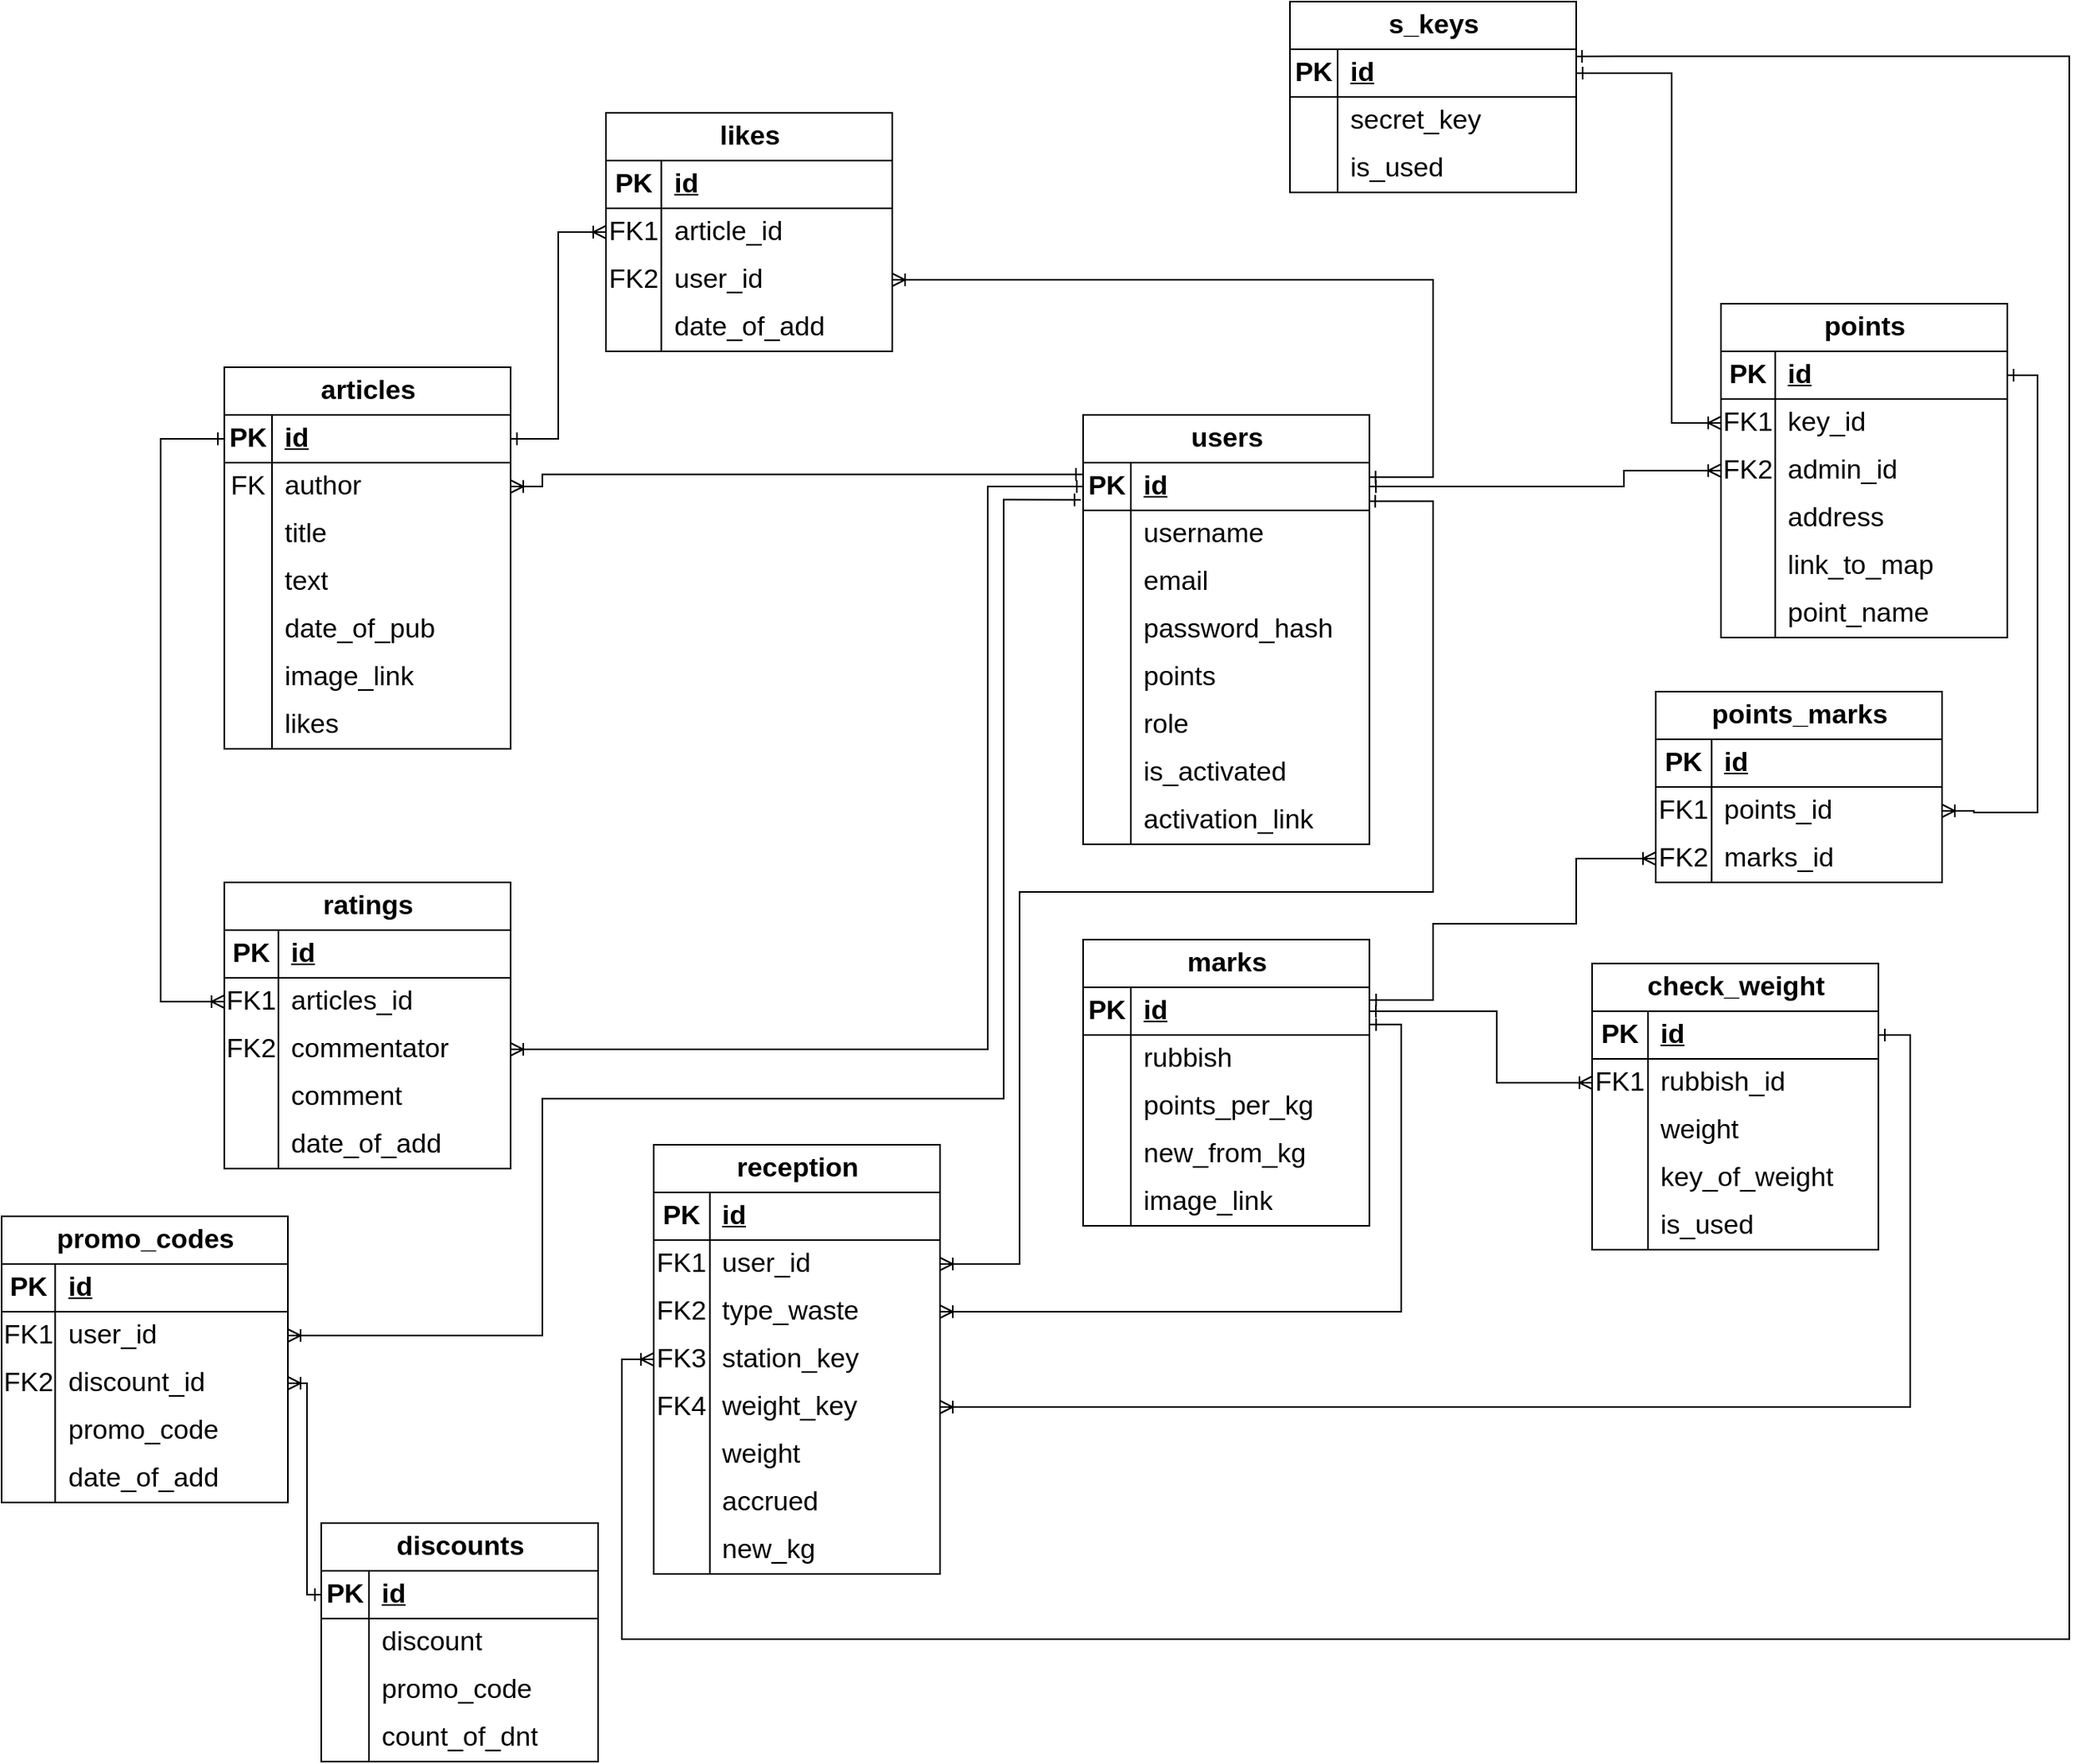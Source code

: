 <mxfile version="26.0.2">
  <diagram name="Страница — 1" id="hj557hNNkFWO4ur8dnzb">
    <mxGraphModel dx="2100" dy="1128" grid="0" gridSize="10" guides="1" tooltips="1" connect="1" arrows="1" fold="1" page="0" pageScale="1" pageWidth="827" pageHeight="1169" math="0" shadow="0">
      <root>
        <mxCell id="0" />
        <mxCell id="1" parent="0" />
        <mxCell id="QYSrGt9jQ3trXQnrU_7k-2" value="s_keys" style="shape=table;startSize=30;container=1;collapsible=1;childLayout=tableLayout;fixedRows=1;rowLines=0;fontStyle=1;align=center;resizeLast=1;html=1;fontSize=17;" parent="1" vertex="1">
          <mxGeometry x="880" y="180" width="180" height="120" as="geometry" />
        </mxCell>
        <mxCell id="QYSrGt9jQ3trXQnrU_7k-3" value="" style="shape=tableRow;horizontal=0;startSize=0;swimlaneHead=0;swimlaneBody=0;fillColor=none;collapsible=0;dropTarget=0;points=[[0,0.5],[1,0.5]];portConstraint=eastwest;top=0;left=0;right=0;bottom=1;fontSize=17;" parent="QYSrGt9jQ3trXQnrU_7k-2" vertex="1">
          <mxGeometry y="30" width="180" height="30" as="geometry" />
        </mxCell>
        <mxCell id="QYSrGt9jQ3trXQnrU_7k-4" value="PK" style="shape=partialRectangle;connectable=0;fillColor=none;top=0;left=0;bottom=0;right=0;fontStyle=1;overflow=hidden;whiteSpace=wrap;html=1;fontSize=17;" parent="QYSrGt9jQ3trXQnrU_7k-3" vertex="1">
          <mxGeometry width="30" height="30" as="geometry">
            <mxRectangle width="30" height="30" as="alternateBounds" />
          </mxGeometry>
        </mxCell>
        <mxCell id="QYSrGt9jQ3trXQnrU_7k-5" value="id" style="shape=partialRectangle;connectable=0;fillColor=none;top=0;left=0;bottom=0;right=0;align=left;spacingLeft=6;fontStyle=5;overflow=hidden;whiteSpace=wrap;html=1;fontSize=17;" parent="QYSrGt9jQ3trXQnrU_7k-3" vertex="1">
          <mxGeometry x="30" width="150" height="30" as="geometry">
            <mxRectangle width="150" height="30" as="alternateBounds" />
          </mxGeometry>
        </mxCell>
        <mxCell id="QYSrGt9jQ3trXQnrU_7k-6" value="" style="shape=tableRow;horizontal=0;startSize=0;swimlaneHead=0;swimlaneBody=0;fillColor=none;collapsible=0;dropTarget=0;points=[[0,0.5],[1,0.5]];portConstraint=eastwest;top=0;left=0;right=0;bottom=0;fontSize=17;" parent="QYSrGt9jQ3trXQnrU_7k-2" vertex="1">
          <mxGeometry y="60" width="180" height="30" as="geometry" />
        </mxCell>
        <mxCell id="QYSrGt9jQ3trXQnrU_7k-7" value="" style="shape=partialRectangle;connectable=0;fillColor=none;top=0;left=0;bottom=0;right=0;editable=1;overflow=hidden;whiteSpace=wrap;html=1;fontSize=17;" parent="QYSrGt9jQ3trXQnrU_7k-6" vertex="1">
          <mxGeometry width="30" height="30" as="geometry">
            <mxRectangle width="30" height="30" as="alternateBounds" />
          </mxGeometry>
        </mxCell>
        <mxCell id="QYSrGt9jQ3trXQnrU_7k-8" value="secret_key" style="shape=partialRectangle;connectable=0;fillColor=none;top=0;left=0;bottom=0;right=0;align=left;spacingLeft=6;overflow=hidden;whiteSpace=wrap;html=1;fontSize=17;" parent="QYSrGt9jQ3trXQnrU_7k-6" vertex="1">
          <mxGeometry x="30" width="150" height="30" as="geometry">
            <mxRectangle width="150" height="30" as="alternateBounds" />
          </mxGeometry>
        </mxCell>
        <mxCell id="QYSrGt9jQ3trXQnrU_7k-129" value="" style="shape=tableRow;horizontal=0;startSize=0;swimlaneHead=0;swimlaneBody=0;fillColor=none;collapsible=0;dropTarget=0;points=[[0,0.5],[1,0.5]];portConstraint=eastwest;top=0;left=0;right=0;bottom=0;fontSize=17;" parent="QYSrGt9jQ3trXQnrU_7k-2" vertex="1">
          <mxGeometry y="90" width="180" height="30" as="geometry" />
        </mxCell>
        <mxCell id="QYSrGt9jQ3trXQnrU_7k-130" value="" style="shape=partialRectangle;connectable=0;fillColor=none;top=0;left=0;bottom=0;right=0;editable=1;overflow=hidden;whiteSpace=wrap;html=1;fontSize=17;" parent="QYSrGt9jQ3trXQnrU_7k-129" vertex="1">
          <mxGeometry width="30" height="30" as="geometry">
            <mxRectangle width="30" height="30" as="alternateBounds" />
          </mxGeometry>
        </mxCell>
        <mxCell id="QYSrGt9jQ3trXQnrU_7k-131" value="is_used" style="shape=partialRectangle;connectable=0;fillColor=none;top=0;left=0;bottom=0;right=0;align=left;spacingLeft=6;overflow=hidden;whiteSpace=wrap;html=1;fontSize=17;" parent="QYSrGt9jQ3trXQnrU_7k-129" vertex="1">
          <mxGeometry x="30" width="150" height="30" as="geometry">
            <mxRectangle width="150" height="30" as="alternateBounds" />
          </mxGeometry>
        </mxCell>
        <mxCell id="QYSrGt9jQ3trXQnrU_7k-132" value="points" style="shape=table;startSize=30;container=1;collapsible=1;childLayout=tableLayout;fixedRows=1;rowLines=0;fontStyle=1;align=center;resizeLast=1;html=1;fontSize=17;" parent="1" vertex="1">
          <mxGeometry x="1151" y="370" width="180" height="210" as="geometry" />
        </mxCell>
        <mxCell id="QYSrGt9jQ3trXQnrU_7k-133" value="" style="shape=tableRow;horizontal=0;startSize=0;swimlaneHead=0;swimlaneBody=0;fillColor=none;collapsible=0;dropTarget=0;points=[[0,0.5],[1,0.5]];portConstraint=eastwest;top=0;left=0;right=0;bottom=1;fontSize=17;" parent="QYSrGt9jQ3trXQnrU_7k-132" vertex="1">
          <mxGeometry y="30" width="180" height="30" as="geometry" />
        </mxCell>
        <mxCell id="QYSrGt9jQ3trXQnrU_7k-134" value="PK" style="shape=partialRectangle;connectable=0;fillColor=none;top=0;left=0;bottom=0;right=0;fontStyle=1;overflow=hidden;whiteSpace=wrap;html=1;fontSize=17;" parent="QYSrGt9jQ3trXQnrU_7k-133" vertex="1">
          <mxGeometry width="34.136" height="30" as="geometry">
            <mxRectangle width="34.136" height="30" as="alternateBounds" />
          </mxGeometry>
        </mxCell>
        <mxCell id="QYSrGt9jQ3trXQnrU_7k-135" value="id" style="shape=partialRectangle;connectable=0;fillColor=none;top=0;left=0;bottom=0;right=0;align=left;spacingLeft=6;fontStyle=5;overflow=hidden;whiteSpace=wrap;html=1;fontSize=17;" parent="QYSrGt9jQ3trXQnrU_7k-133" vertex="1">
          <mxGeometry x="34.136" width="145.864" height="30" as="geometry">
            <mxRectangle width="145.864" height="30" as="alternateBounds" />
          </mxGeometry>
        </mxCell>
        <mxCell id="QYSrGt9jQ3trXQnrU_7k-136" value="" style="shape=tableRow;horizontal=0;startSize=0;swimlaneHead=0;swimlaneBody=0;fillColor=none;collapsible=0;dropTarget=0;points=[[0,0.5],[1,0.5]];portConstraint=eastwest;top=0;left=0;right=0;bottom=0;fontSize=17;" parent="QYSrGt9jQ3trXQnrU_7k-132" vertex="1">
          <mxGeometry y="60" width="180" height="30" as="geometry" />
        </mxCell>
        <mxCell id="QYSrGt9jQ3trXQnrU_7k-137" value="FK1" style="shape=partialRectangle;connectable=0;fillColor=none;top=0;left=0;bottom=0;right=0;editable=1;overflow=hidden;whiteSpace=wrap;html=1;fontSize=17;" parent="QYSrGt9jQ3trXQnrU_7k-136" vertex="1">
          <mxGeometry width="34.136" height="30" as="geometry">
            <mxRectangle width="34.136" height="30" as="alternateBounds" />
          </mxGeometry>
        </mxCell>
        <mxCell id="QYSrGt9jQ3trXQnrU_7k-138" value="key_id" style="shape=partialRectangle;connectable=0;fillColor=none;top=0;left=0;bottom=0;right=0;align=left;spacingLeft=6;overflow=hidden;whiteSpace=wrap;html=1;fontSize=17;" parent="QYSrGt9jQ3trXQnrU_7k-136" vertex="1">
          <mxGeometry x="34.136" width="145.864" height="30" as="geometry">
            <mxRectangle width="145.864" height="30" as="alternateBounds" />
          </mxGeometry>
        </mxCell>
        <mxCell id="QYSrGt9jQ3trXQnrU_7k-149" value="" style="shape=tableRow;horizontal=0;startSize=0;swimlaneHead=0;swimlaneBody=0;fillColor=none;collapsible=0;dropTarget=0;points=[[0,0.5],[1,0.5]];portConstraint=eastwest;top=0;left=0;right=0;bottom=0;fontSize=17;" parent="QYSrGt9jQ3trXQnrU_7k-132" vertex="1">
          <mxGeometry y="90" width="180" height="30" as="geometry" />
        </mxCell>
        <mxCell id="QYSrGt9jQ3trXQnrU_7k-150" value="FK2" style="shape=partialRectangle;connectable=0;fillColor=none;top=0;left=0;bottom=0;right=0;editable=1;overflow=hidden;whiteSpace=wrap;html=1;fontSize=17;" parent="QYSrGt9jQ3trXQnrU_7k-149" vertex="1">
          <mxGeometry width="34.136" height="30" as="geometry">
            <mxRectangle width="34.136" height="30" as="alternateBounds" />
          </mxGeometry>
        </mxCell>
        <mxCell id="QYSrGt9jQ3trXQnrU_7k-151" value="admin_id" style="shape=partialRectangle;connectable=0;fillColor=none;top=0;left=0;bottom=0;right=0;align=left;spacingLeft=6;overflow=hidden;whiteSpace=wrap;html=1;fontSize=17;" parent="QYSrGt9jQ3trXQnrU_7k-149" vertex="1">
          <mxGeometry x="34.136" width="145.864" height="30" as="geometry">
            <mxRectangle width="145.864" height="30" as="alternateBounds" />
          </mxGeometry>
        </mxCell>
        <mxCell id="QYSrGt9jQ3trXQnrU_7k-146" value="" style="shape=tableRow;horizontal=0;startSize=0;swimlaneHead=0;swimlaneBody=0;fillColor=none;collapsible=0;dropTarget=0;points=[[0,0.5],[1,0.5]];portConstraint=eastwest;top=0;left=0;right=0;bottom=0;fontSize=17;" parent="QYSrGt9jQ3trXQnrU_7k-132" vertex="1">
          <mxGeometry y="120" width="180" height="30" as="geometry" />
        </mxCell>
        <mxCell id="QYSrGt9jQ3trXQnrU_7k-147" value="" style="shape=partialRectangle;connectable=0;fillColor=none;top=0;left=0;bottom=0;right=0;editable=1;overflow=hidden;whiteSpace=wrap;html=1;fontSize=17;" parent="QYSrGt9jQ3trXQnrU_7k-146" vertex="1">
          <mxGeometry width="34.136" height="30" as="geometry">
            <mxRectangle width="34.136" height="30" as="alternateBounds" />
          </mxGeometry>
        </mxCell>
        <mxCell id="QYSrGt9jQ3trXQnrU_7k-148" value="address" style="shape=partialRectangle;connectable=0;fillColor=none;top=0;left=0;bottom=0;right=0;align=left;spacingLeft=6;overflow=hidden;whiteSpace=wrap;html=1;fontSize=17;" parent="QYSrGt9jQ3trXQnrU_7k-146" vertex="1">
          <mxGeometry x="34.136" width="145.864" height="30" as="geometry">
            <mxRectangle width="145.864" height="30" as="alternateBounds" />
          </mxGeometry>
        </mxCell>
        <mxCell id="QYSrGt9jQ3trXQnrU_7k-142" value="" style="shape=tableRow;horizontal=0;startSize=0;swimlaneHead=0;swimlaneBody=0;fillColor=none;collapsible=0;dropTarget=0;points=[[0,0.5],[1,0.5]];portConstraint=eastwest;top=0;left=0;right=0;bottom=0;fontSize=17;" parent="QYSrGt9jQ3trXQnrU_7k-132" vertex="1">
          <mxGeometry y="150" width="180" height="30" as="geometry" />
        </mxCell>
        <mxCell id="QYSrGt9jQ3trXQnrU_7k-143" value="" style="shape=partialRectangle;connectable=0;fillColor=none;top=0;left=0;bottom=0;right=0;editable=1;overflow=hidden;whiteSpace=wrap;html=1;fontSize=17;" parent="QYSrGt9jQ3trXQnrU_7k-142" vertex="1">
          <mxGeometry width="34.136" height="30" as="geometry">
            <mxRectangle width="34.136" height="30" as="alternateBounds" />
          </mxGeometry>
        </mxCell>
        <mxCell id="QYSrGt9jQ3trXQnrU_7k-144" value="link_to_map" style="shape=partialRectangle;connectable=0;fillColor=none;top=0;left=0;bottom=0;right=0;align=left;spacingLeft=6;overflow=hidden;whiteSpace=wrap;html=1;fontSize=17;" parent="QYSrGt9jQ3trXQnrU_7k-142" vertex="1">
          <mxGeometry x="34.136" width="145.864" height="30" as="geometry">
            <mxRectangle width="145.864" height="30" as="alternateBounds" />
          </mxGeometry>
        </mxCell>
        <mxCell id="QYSrGt9jQ3trXQnrU_7k-139" value="" style="shape=tableRow;horizontal=0;startSize=0;swimlaneHead=0;swimlaneBody=0;fillColor=none;collapsible=0;dropTarget=0;points=[[0,0.5],[1,0.5]];portConstraint=eastwest;top=0;left=0;right=0;bottom=0;fontSize=17;" parent="QYSrGt9jQ3trXQnrU_7k-132" vertex="1">
          <mxGeometry y="180" width="180" height="30" as="geometry" />
        </mxCell>
        <mxCell id="QYSrGt9jQ3trXQnrU_7k-140" value="" style="shape=partialRectangle;connectable=0;fillColor=none;top=0;left=0;bottom=0;right=0;editable=1;overflow=hidden;whiteSpace=wrap;html=1;fontSize=17;" parent="QYSrGt9jQ3trXQnrU_7k-139" vertex="1">
          <mxGeometry width="34.136" height="30" as="geometry">
            <mxRectangle width="34.136" height="30" as="alternateBounds" />
          </mxGeometry>
        </mxCell>
        <mxCell id="QYSrGt9jQ3trXQnrU_7k-141" value="point_name" style="shape=partialRectangle;connectable=0;fillColor=none;top=0;left=0;bottom=0;right=0;align=left;spacingLeft=6;overflow=hidden;whiteSpace=wrap;html=1;fontSize=17;" parent="QYSrGt9jQ3trXQnrU_7k-139" vertex="1">
          <mxGeometry x="34.136" width="145.864" height="30" as="geometry">
            <mxRectangle width="145.864" height="30" as="alternateBounds" />
          </mxGeometry>
        </mxCell>
        <mxCell id="QYSrGt9jQ3trXQnrU_7k-152" value="marks" style="shape=table;startSize=30;container=1;collapsible=1;childLayout=tableLayout;fixedRows=1;rowLines=0;fontStyle=1;align=center;resizeLast=1;html=1;fontSize=17;" parent="1" vertex="1">
          <mxGeometry x="750" y="770" width="180" height="180" as="geometry" />
        </mxCell>
        <mxCell id="QYSrGt9jQ3trXQnrU_7k-153" value="" style="shape=tableRow;horizontal=0;startSize=0;swimlaneHead=0;swimlaneBody=0;fillColor=none;collapsible=0;dropTarget=0;points=[[0,0.5],[1,0.5]];portConstraint=eastwest;top=0;left=0;right=0;bottom=1;fontSize=17;" parent="QYSrGt9jQ3trXQnrU_7k-152" vertex="1">
          <mxGeometry y="30" width="180" height="30" as="geometry" />
        </mxCell>
        <mxCell id="QYSrGt9jQ3trXQnrU_7k-154" value="PK" style="shape=partialRectangle;connectable=0;fillColor=none;top=0;left=0;bottom=0;right=0;fontStyle=1;overflow=hidden;whiteSpace=wrap;html=1;fontSize=17;" parent="QYSrGt9jQ3trXQnrU_7k-153" vertex="1">
          <mxGeometry width="30" height="30" as="geometry">
            <mxRectangle width="30" height="30" as="alternateBounds" />
          </mxGeometry>
        </mxCell>
        <mxCell id="QYSrGt9jQ3trXQnrU_7k-155" value="id" style="shape=partialRectangle;connectable=0;fillColor=none;top=0;left=0;bottom=0;right=0;align=left;spacingLeft=6;fontStyle=5;overflow=hidden;whiteSpace=wrap;html=1;fontSize=17;" parent="QYSrGt9jQ3trXQnrU_7k-153" vertex="1">
          <mxGeometry x="30" width="150" height="30" as="geometry">
            <mxRectangle width="150" height="30" as="alternateBounds" />
          </mxGeometry>
        </mxCell>
        <mxCell id="QYSrGt9jQ3trXQnrU_7k-156" value="" style="shape=tableRow;horizontal=0;startSize=0;swimlaneHead=0;swimlaneBody=0;fillColor=none;collapsible=0;dropTarget=0;points=[[0,0.5],[1,0.5]];portConstraint=eastwest;top=0;left=0;right=0;bottom=0;fontSize=17;" parent="QYSrGt9jQ3trXQnrU_7k-152" vertex="1">
          <mxGeometry y="60" width="180" height="30" as="geometry" />
        </mxCell>
        <mxCell id="QYSrGt9jQ3trXQnrU_7k-157" value="" style="shape=partialRectangle;connectable=0;fillColor=none;top=0;left=0;bottom=0;right=0;editable=1;overflow=hidden;whiteSpace=wrap;html=1;fontSize=17;" parent="QYSrGt9jQ3trXQnrU_7k-156" vertex="1">
          <mxGeometry width="30" height="30" as="geometry">
            <mxRectangle width="30" height="30" as="alternateBounds" />
          </mxGeometry>
        </mxCell>
        <mxCell id="QYSrGt9jQ3trXQnrU_7k-158" value="rubbish" style="shape=partialRectangle;connectable=0;fillColor=none;top=0;left=0;bottom=0;right=0;align=left;spacingLeft=6;overflow=hidden;whiteSpace=wrap;html=1;fontSize=17;" parent="QYSrGt9jQ3trXQnrU_7k-156" vertex="1">
          <mxGeometry x="30" width="150" height="30" as="geometry">
            <mxRectangle width="150" height="30" as="alternateBounds" />
          </mxGeometry>
        </mxCell>
        <mxCell id="QYSrGt9jQ3trXQnrU_7k-159" value="" style="shape=tableRow;horizontal=0;startSize=0;swimlaneHead=0;swimlaneBody=0;fillColor=none;collapsible=0;dropTarget=0;points=[[0,0.5],[1,0.5]];portConstraint=eastwest;top=0;left=0;right=0;bottom=0;fontSize=17;" parent="QYSrGt9jQ3trXQnrU_7k-152" vertex="1">
          <mxGeometry y="90" width="180" height="30" as="geometry" />
        </mxCell>
        <mxCell id="QYSrGt9jQ3trXQnrU_7k-160" value="" style="shape=partialRectangle;connectable=0;fillColor=none;top=0;left=0;bottom=0;right=0;editable=1;overflow=hidden;whiteSpace=wrap;html=1;fontSize=17;" parent="QYSrGt9jQ3trXQnrU_7k-159" vertex="1">
          <mxGeometry width="30" height="30" as="geometry">
            <mxRectangle width="30" height="30" as="alternateBounds" />
          </mxGeometry>
        </mxCell>
        <mxCell id="QYSrGt9jQ3trXQnrU_7k-161" value="points_per_kg" style="shape=partialRectangle;connectable=0;fillColor=none;top=0;left=0;bottom=0;right=0;align=left;spacingLeft=6;overflow=hidden;whiteSpace=wrap;html=1;fontSize=17;" parent="QYSrGt9jQ3trXQnrU_7k-159" vertex="1">
          <mxGeometry x="30" width="150" height="30" as="geometry">
            <mxRectangle width="150" height="30" as="alternateBounds" />
          </mxGeometry>
        </mxCell>
        <mxCell id="QYSrGt9jQ3trXQnrU_7k-162" value="" style="shape=tableRow;horizontal=0;startSize=0;swimlaneHead=0;swimlaneBody=0;fillColor=none;collapsible=0;dropTarget=0;points=[[0,0.5],[1,0.5]];portConstraint=eastwest;top=0;left=0;right=0;bottom=0;fontSize=17;" parent="QYSrGt9jQ3trXQnrU_7k-152" vertex="1">
          <mxGeometry y="120" width="180" height="30" as="geometry" />
        </mxCell>
        <mxCell id="QYSrGt9jQ3trXQnrU_7k-163" value="" style="shape=partialRectangle;connectable=0;fillColor=none;top=0;left=0;bottom=0;right=0;editable=1;overflow=hidden;whiteSpace=wrap;html=1;fontSize=17;" parent="QYSrGt9jQ3trXQnrU_7k-162" vertex="1">
          <mxGeometry width="30" height="30" as="geometry">
            <mxRectangle width="30" height="30" as="alternateBounds" />
          </mxGeometry>
        </mxCell>
        <mxCell id="QYSrGt9jQ3trXQnrU_7k-164" value="new_from_kg" style="shape=partialRectangle;connectable=0;fillColor=none;top=0;left=0;bottom=0;right=0;align=left;spacingLeft=6;overflow=hidden;whiteSpace=wrap;html=1;fontSize=17;" parent="QYSrGt9jQ3trXQnrU_7k-162" vertex="1">
          <mxGeometry x="30" width="150" height="30" as="geometry">
            <mxRectangle width="150" height="30" as="alternateBounds" />
          </mxGeometry>
        </mxCell>
        <mxCell id="QYSrGt9jQ3trXQnrU_7k-165" value="" style="shape=tableRow;horizontal=0;startSize=0;swimlaneHead=0;swimlaneBody=0;fillColor=none;collapsible=0;dropTarget=0;points=[[0,0.5],[1,0.5]];portConstraint=eastwest;top=0;left=0;right=0;bottom=0;fontSize=17;" parent="QYSrGt9jQ3trXQnrU_7k-152" vertex="1">
          <mxGeometry y="150" width="180" height="30" as="geometry" />
        </mxCell>
        <mxCell id="QYSrGt9jQ3trXQnrU_7k-166" value="" style="shape=partialRectangle;connectable=0;fillColor=none;top=0;left=0;bottom=0;right=0;editable=1;overflow=hidden;whiteSpace=wrap;html=1;fontSize=17;" parent="QYSrGt9jQ3trXQnrU_7k-165" vertex="1">
          <mxGeometry width="30" height="30" as="geometry">
            <mxRectangle width="30" height="30" as="alternateBounds" />
          </mxGeometry>
        </mxCell>
        <mxCell id="QYSrGt9jQ3trXQnrU_7k-167" value="image_link" style="shape=partialRectangle;connectable=0;fillColor=none;top=0;left=0;bottom=0;right=0;align=left;spacingLeft=6;overflow=hidden;whiteSpace=wrap;html=1;fontSize=17;" parent="QYSrGt9jQ3trXQnrU_7k-165" vertex="1">
          <mxGeometry x="30" width="150" height="30" as="geometry">
            <mxRectangle width="150" height="30" as="alternateBounds" />
          </mxGeometry>
        </mxCell>
        <mxCell id="QYSrGt9jQ3trXQnrU_7k-168" value="likes" style="shape=table;startSize=30;container=1;collapsible=1;childLayout=tableLayout;fixedRows=1;rowLines=0;fontStyle=1;align=center;resizeLast=1;html=1;fontSize=17;" parent="1" vertex="1">
          <mxGeometry x="450" y="250" width="180" height="150" as="geometry" />
        </mxCell>
        <mxCell id="QYSrGt9jQ3trXQnrU_7k-169" value="" style="shape=tableRow;horizontal=0;startSize=0;swimlaneHead=0;swimlaneBody=0;fillColor=none;collapsible=0;dropTarget=0;points=[[0,0.5],[1,0.5]];portConstraint=eastwest;top=0;left=0;right=0;bottom=1;fontSize=17;" parent="QYSrGt9jQ3trXQnrU_7k-168" vertex="1">
          <mxGeometry y="30" width="180" height="30" as="geometry" />
        </mxCell>
        <mxCell id="QYSrGt9jQ3trXQnrU_7k-170" value="PK" style="shape=partialRectangle;connectable=0;fillColor=none;top=0;left=0;bottom=0;right=0;fontStyle=1;overflow=hidden;whiteSpace=wrap;html=1;fontSize=17;" parent="QYSrGt9jQ3trXQnrU_7k-169" vertex="1">
          <mxGeometry width="34.773" height="30" as="geometry">
            <mxRectangle width="34.773" height="30" as="alternateBounds" />
          </mxGeometry>
        </mxCell>
        <mxCell id="QYSrGt9jQ3trXQnrU_7k-171" value="id" style="shape=partialRectangle;connectable=0;fillColor=none;top=0;left=0;bottom=0;right=0;align=left;spacingLeft=6;fontStyle=5;overflow=hidden;whiteSpace=wrap;html=1;fontSize=17;" parent="QYSrGt9jQ3trXQnrU_7k-169" vertex="1">
          <mxGeometry x="34.773" width="145.227" height="30" as="geometry">
            <mxRectangle width="145.227" height="30" as="alternateBounds" />
          </mxGeometry>
        </mxCell>
        <mxCell id="QYSrGt9jQ3trXQnrU_7k-172" value="" style="shape=tableRow;horizontal=0;startSize=0;swimlaneHead=0;swimlaneBody=0;fillColor=none;collapsible=0;dropTarget=0;points=[[0,0.5],[1,0.5]];portConstraint=eastwest;top=0;left=0;right=0;bottom=0;fontSize=17;" parent="QYSrGt9jQ3trXQnrU_7k-168" vertex="1">
          <mxGeometry y="60" width="180" height="30" as="geometry" />
        </mxCell>
        <mxCell id="QYSrGt9jQ3trXQnrU_7k-173" value="FK1" style="shape=partialRectangle;connectable=0;fillColor=none;top=0;left=0;bottom=0;right=0;editable=1;overflow=hidden;whiteSpace=wrap;html=1;fontSize=17;" parent="QYSrGt9jQ3trXQnrU_7k-172" vertex="1">
          <mxGeometry width="34.773" height="30" as="geometry">
            <mxRectangle width="34.773" height="30" as="alternateBounds" />
          </mxGeometry>
        </mxCell>
        <mxCell id="QYSrGt9jQ3trXQnrU_7k-174" value="article_id" style="shape=partialRectangle;connectable=0;fillColor=none;top=0;left=0;bottom=0;right=0;align=left;spacingLeft=6;overflow=hidden;whiteSpace=wrap;html=1;fontSize=17;" parent="QYSrGt9jQ3trXQnrU_7k-172" vertex="1">
          <mxGeometry x="34.773" width="145.227" height="30" as="geometry">
            <mxRectangle width="145.227" height="30" as="alternateBounds" />
          </mxGeometry>
        </mxCell>
        <mxCell id="QYSrGt9jQ3trXQnrU_7k-175" value="" style="shape=tableRow;horizontal=0;startSize=0;swimlaneHead=0;swimlaneBody=0;fillColor=none;collapsible=0;dropTarget=0;points=[[0,0.5],[1,0.5]];portConstraint=eastwest;top=0;left=0;right=0;bottom=0;fontSize=17;" parent="QYSrGt9jQ3trXQnrU_7k-168" vertex="1">
          <mxGeometry y="90" width="180" height="30" as="geometry" />
        </mxCell>
        <mxCell id="QYSrGt9jQ3trXQnrU_7k-176" value="FK2" style="shape=partialRectangle;connectable=0;fillColor=none;top=0;left=0;bottom=0;right=0;editable=1;overflow=hidden;whiteSpace=wrap;html=1;fontSize=17;" parent="QYSrGt9jQ3trXQnrU_7k-175" vertex="1">
          <mxGeometry width="34.773" height="30" as="geometry">
            <mxRectangle width="34.773" height="30" as="alternateBounds" />
          </mxGeometry>
        </mxCell>
        <mxCell id="QYSrGt9jQ3trXQnrU_7k-177" value="user_id" style="shape=partialRectangle;connectable=0;fillColor=none;top=0;left=0;bottom=0;right=0;align=left;spacingLeft=6;overflow=hidden;whiteSpace=wrap;html=1;fontSize=17;" parent="QYSrGt9jQ3trXQnrU_7k-175" vertex="1">
          <mxGeometry x="34.773" width="145.227" height="30" as="geometry">
            <mxRectangle width="145.227" height="30" as="alternateBounds" />
          </mxGeometry>
        </mxCell>
        <mxCell id="ZWVjzWYZPsL3QGTHBZbJ-4" value="" style="shape=tableRow;horizontal=0;startSize=0;swimlaneHead=0;swimlaneBody=0;fillColor=none;collapsible=0;dropTarget=0;points=[[0,0.5],[1,0.5]];portConstraint=eastwest;top=0;left=0;right=0;bottom=0;fontSize=17;" parent="QYSrGt9jQ3trXQnrU_7k-168" vertex="1">
          <mxGeometry y="120" width="180" height="30" as="geometry" />
        </mxCell>
        <mxCell id="ZWVjzWYZPsL3QGTHBZbJ-5" value="" style="shape=partialRectangle;connectable=0;fillColor=none;top=0;left=0;bottom=0;right=0;editable=1;overflow=hidden;whiteSpace=wrap;html=1;fontSize=17;" parent="ZWVjzWYZPsL3QGTHBZbJ-4" vertex="1">
          <mxGeometry width="34.773" height="30" as="geometry">
            <mxRectangle width="34.773" height="30" as="alternateBounds" />
          </mxGeometry>
        </mxCell>
        <mxCell id="ZWVjzWYZPsL3QGTHBZbJ-6" value="date_of_add" style="shape=partialRectangle;connectable=0;fillColor=none;top=0;left=0;bottom=0;right=0;align=left;spacingLeft=6;overflow=hidden;whiteSpace=wrap;html=1;fontSize=17;" parent="ZWVjzWYZPsL3QGTHBZbJ-4" vertex="1">
          <mxGeometry x="34.773" width="145.227" height="30" as="geometry">
            <mxRectangle width="145.227" height="30" as="alternateBounds" />
          </mxGeometry>
        </mxCell>
        <mxCell id="QYSrGt9jQ3trXQnrU_7k-178" value="users" style="shape=table;startSize=30;container=1;collapsible=1;childLayout=tableLayout;fixedRows=1;rowLines=0;fontStyle=1;align=center;resizeLast=1;html=1;fontSize=17;" parent="1" vertex="1">
          <mxGeometry x="750" y="440" width="180" height="270" as="geometry" />
        </mxCell>
        <mxCell id="QYSrGt9jQ3trXQnrU_7k-179" value="" style="shape=tableRow;horizontal=0;startSize=0;swimlaneHead=0;swimlaneBody=0;fillColor=none;collapsible=0;dropTarget=0;points=[[0,0.5],[1,0.5]];portConstraint=eastwest;top=0;left=0;right=0;bottom=1;fontSize=17;" parent="QYSrGt9jQ3trXQnrU_7k-178" vertex="1">
          <mxGeometry y="30" width="180" height="30" as="geometry" />
        </mxCell>
        <mxCell id="QYSrGt9jQ3trXQnrU_7k-180" value="PK" style="shape=partialRectangle;connectable=0;fillColor=none;top=0;left=0;bottom=0;right=0;fontStyle=1;overflow=hidden;whiteSpace=wrap;html=1;fontSize=17;" parent="QYSrGt9jQ3trXQnrU_7k-179" vertex="1">
          <mxGeometry width="30" height="30" as="geometry">
            <mxRectangle width="30" height="30" as="alternateBounds" />
          </mxGeometry>
        </mxCell>
        <mxCell id="QYSrGt9jQ3trXQnrU_7k-181" value="id" style="shape=partialRectangle;connectable=0;fillColor=none;top=0;left=0;bottom=0;right=0;align=left;spacingLeft=6;fontStyle=5;overflow=hidden;whiteSpace=wrap;html=1;fontSize=17;" parent="QYSrGt9jQ3trXQnrU_7k-179" vertex="1">
          <mxGeometry x="30" width="150" height="30" as="geometry">
            <mxRectangle width="150" height="30" as="alternateBounds" />
          </mxGeometry>
        </mxCell>
        <mxCell id="QYSrGt9jQ3trXQnrU_7k-182" value="" style="shape=tableRow;horizontal=0;startSize=0;swimlaneHead=0;swimlaneBody=0;fillColor=none;collapsible=0;dropTarget=0;points=[[0,0.5],[1,0.5]];portConstraint=eastwest;top=0;left=0;right=0;bottom=0;fontSize=17;" parent="QYSrGt9jQ3trXQnrU_7k-178" vertex="1">
          <mxGeometry y="60" width="180" height="30" as="geometry" />
        </mxCell>
        <mxCell id="QYSrGt9jQ3trXQnrU_7k-183" value="" style="shape=partialRectangle;connectable=0;fillColor=none;top=0;left=0;bottom=0;right=0;editable=1;overflow=hidden;whiteSpace=wrap;html=1;fontSize=17;" parent="QYSrGt9jQ3trXQnrU_7k-182" vertex="1">
          <mxGeometry width="30" height="30" as="geometry">
            <mxRectangle width="30" height="30" as="alternateBounds" />
          </mxGeometry>
        </mxCell>
        <mxCell id="QYSrGt9jQ3trXQnrU_7k-184" value="username" style="shape=partialRectangle;connectable=0;fillColor=none;top=0;left=0;bottom=0;right=0;align=left;spacingLeft=6;overflow=hidden;whiteSpace=wrap;html=1;fontSize=17;" parent="QYSrGt9jQ3trXQnrU_7k-182" vertex="1">
          <mxGeometry x="30" width="150" height="30" as="geometry">
            <mxRectangle width="150" height="30" as="alternateBounds" />
          </mxGeometry>
        </mxCell>
        <mxCell id="QYSrGt9jQ3trXQnrU_7k-185" value="" style="shape=tableRow;horizontal=0;startSize=0;swimlaneHead=0;swimlaneBody=0;fillColor=none;collapsible=0;dropTarget=0;points=[[0,0.5],[1,0.5]];portConstraint=eastwest;top=0;left=0;right=0;bottom=0;fontSize=17;" parent="QYSrGt9jQ3trXQnrU_7k-178" vertex="1">
          <mxGeometry y="90" width="180" height="30" as="geometry" />
        </mxCell>
        <mxCell id="QYSrGt9jQ3trXQnrU_7k-186" value="" style="shape=partialRectangle;connectable=0;fillColor=none;top=0;left=0;bottom=0;right=0;editable=1;overflow=hidden;whiteSpace=wrap;html=1;fontSize=17;" parent="QYSrGt9jQ3trXQnrU_7k-185" vertex="1">
          <mxGeometry width="30" height="30" as="geometry">
            <mxRectangle width="30" height="30" as="alternateBounds" />
          </mxGeometry>
        </mxCell>
        <mxCell id="QYSrGt9jQ3trXQnrU_7k-187" value="email" style="shape=partialRectangle;connectable=0;fillColor=none;top=0;left=0;bottom=0;right=0;align=left;spacingLeft=6;overflow=hidden;whiteSpace=wrap;html=1;fontSize=17;" parent="QYSrGt9jQ3trXQnrU_7k-185" vertex="1">
          <mxGeometry x="30" width="150" height="30" as="geometry">
            <mxRectangle width="150" height="30" as="alternateBounds" />
          </mxGeometry>
        </mxCell>
        <mxCell id="QYSrGt9jQ3trXQnrU_7k-188" value="" style="shape=tableRow;horizontal=0;startSize=0;swimlaneHead=0;swimlaneBody=0;fillColor=none;collapsible=0;dropTarget=0;points=[[0,0.5],[1,0.5]];portConstraint=eastwest;top=0;left=0;right=0;bottom=0;fontSize=17;" parent="QYSrGt9jQ3trXQnrU_7k-178" vertex="1">
          <mxGeometry y="120" width="180" height="30" as="geometry" />
        </mxCell>
        <mxCell id="QYSrGt9jQ3trXQnrU_7k-189" value="" style="shape=partialRectangle;connectable=0;fillColor=none;top=0;left=0;bottom=0;right=0;editable=1;overflow=hidden;whiteSpace=wrap;html=1;fontSize=17;" parent="QYSrGt9jQ3trXQnrU_7k-188" vertex="1">
          <mxGeometry width="30" height="30" as="geometry">
            <mxRectangle width="30" height="30" as="alternateBounds" />
          </mxGeometry>
        </mxCell>
        <mxCell id="QYSrGt9jQ3trXQnrU_7k-190" value="password_hash" style="shape=partialRectangle;connectable=0;fillColor=none;top=0;left=0;bottom=0;right=0;align=left;spacingLeft=6;overflow=hidden;whiteSpace=wrap;html=1;fontSize=17;" parent="QYSrGt9jQ3trXQnrU_7k-188" vertex="1">
          <mxGeometry x="30" width="150" height="30" as="geometry">
            <mxRectangle width="150" height="30" as="alternateBounds" />
          </mxGeometry>
        </mxCell>
        <mxCell id="QYSrGt9jQ3trXQnrU_7k-191" value="" style="shape=tableRow;horizontal=0;startSize=0;swimlaneHead=0;swimlaneBody=0;fillColor=none;collapsible=0;dropTarget=0;points=[[0,0.5],[1,0.5]];portConstraint=eastwest;top=0;left=0;right=0;bottom=0;fontSize=17;" parent="QYSrGt9jQ3trXQnrU_7k-178" vertex="1">
          <mxGeometry y="150" width="180" height="30" as="geometry" />
        </mxCell>
        <mxCell id="QYSrGt9jQ3trXQnrU_7k-192" value="" style="shape=partialRectangle;connectable=0;fillColor=none;top=0;left=0;bottom=0;right=0;editable=1;overflow=hidden;whiteSpace=wrap;html=1;fontSize=17;" parent="QYSrGt9jQ3trXQnrU_7k-191" vertex="1">
          <mxGeometry width="30" height="30" as="geometry">
            <mxRectangle width="30" height="30" as="alternateBounds" />
          </mxGeometry>
        </mxCell>
        <mxCell id="QYSrGt9jQ3trXQnrU_7k-193" value="points" style="shape=partialRectangle;connectable=0;fillColor=none;top=0;left=0;bottom=0;right=0;align=left;spacingLeft=6;overflow=hidden;whiteSpace=wrap;html=1;fontSize=17;" parent="QYSrGt9jQ3trXQnrU_7k-191" vertex="1">
          <mxGeometry x="30" width="150" height="30" as="geometry">
            <mxRectangle width="150" height="30" as="alternateBounds" />
          </mxGeometry>
        </mxCell>
        <mxCell id="QYSrGt9jQ3trXQnrU_7k-194" value="" style="shape=tableRow;horizontal=0;startSize=0;swimlaneHead=0;swimlaneBody=0;fillColor=none;collapsible=0;dropTarget=0;points=[[0,0.5],[1,0.5]];portConstraint=eastwest;top=0;left=0;right=0;bottom=0;fontSize=17;" parent="QYSrGt9jQ3trXQnrU_7k-178" vertex="1">
          <mxGeometry y="180" width="180" height="30" as="geometry" />
        </mxCell>
        <mxCell id="QYSrGt9jQ3trXQnrU_7k-195" value="" style="shape=partialRectangle;connectable=0;fillColor=none;top=0;left=0;bottom=0;right=0;editable=1;overflow=hidden;whiteSpace=wrap;html=1;fontSize=17;" parent="QYSrGt9jQ3trXQnrU_7k-194" vertex="1">
          <mxGeometry width="30" height="30" as="geometry">
            <mxRectangle width="30" height="30" as="alternateBounds" />
          </mxGeometry>
        </mxCell>
        <mxCell id="QYSrGt9jQ3trXQnrU_7k-196" value="role" style="shape=partialRectangle;connectable=0;fillColor=none;top=0;left=0;bottom=0;right=0;align=left;spacingLeft=6;overflow=hidden;whiteSpace=wrap;html=1;fontSize=17;" parent="QYSrGt9jQ3trXQnrU_7k-194" vertex="1">
          <mxGeometry x="30" width="150" height="30" as="geometry">
            <mxRectangle width="150" height="30" as="alternateBounds" />
          </mxGeometry>
        </mxCell>
        <mxCell id="QYSrGt9jQ3trXQnrU_7k-197" value="" style="shape=tableRow;horizontal=0;startSize=0;swimlaneHead=0;swimlaneBody=0;fillColor=none;collapsible=0;dropTarget=0;points=[[0,0.5],[1,0.5]];portConstraint=eastwest;top=0;left=0;right=0;bottom=0;fontSize=17;" parent="QYSrGt9jQ3trXQnrU_7k-178" vertex="1">
          <mxGeometry y="210" width="180" height="30" as="geometry" />
        </mxCell>
        <mxCell id="QYSrGt9jQ3trXQnrU_7k-198" value="" style="shape=partialRectangle;connectable=0;fillColor=none;top=0;left=0;bottom=0;right=0;editable=1;overflow=hidden;whiteSpace=wrap;html=1;fontSize=17;" parent="QYSrGt9jQ3trXQnrU_7k-197" vertex="1">
          <mxGeometry width="30" height="30" as="geometry">
            <mxRectangle width="30" height="30" as="alternateBounds" />
          </mxGeometry>
        </mxCell>
        <mxCell id="QYSrGt9jQ3trXQnrU_7k-199" value="is_activated" style="shape=partialRectangle;connectable=0;fillColor=none;top=0;left=0;bottom=0;right=0;align=left;spacingLeft=6;overflow=hidden;whiteSpace=wrap;html=1;fontSize=17;" parent="QYSrGt9jQ3trXQnrU_7k-197" vertex="1">
          <mxGeometry x="30" width="150" height="30" as="geometry">
            <mxRectangle width="150" height="30" as="alternateBounds" />
          </mxGeometry>
        </mxCell>
        <mxCell id="QYSrGt9jQ3trXQnrU_7k-200" value="" style="shape=tableRow;horizontal=0;startSize=0;swimlaneHead=0;swimlaneBody=0;fillColor=none;collapsible=0;dropTarget=0;points=[[0,0.5],[1,0.5]];portConstraint=eastwest;top=0;left=0;right=0;bottom=0;fontSize=17;" parent="QYSrGt9jQ3trXQnrU_7k-178" vertex="1">
          <mxGeometry y="240" width="180" height="30" as="geometry" />
        </mxCell>
        <mxCell id="QYSrGt9jQ3trXQnrU_7k-201" value="" style="shape=partialRectangle;connectable=0;fillColor=none;top=0;left=0;bottom=0;right=0;editable=1;overflow=hidden;whiteSpace=wrap;html=1;fontSize=17;" parent="QYSrGt9jQ3trXQnrU_7k-200" vertex="1">
          <mxGeometry width="30" height="30" as="geometry">
            <mxRectangle width="30" height="30" as="alternateBounds" />
          </mxGeometry>
        </mxCell>
        <mxCell id="QYSrGt9jQ3trXQnrU_7k-202" value="activation_link" style="shape=partialRectangle;connectable=0;fillColor=none;top=0;left=0;bottom=0;right=0;align=left;spacingLeft=6;overflow=hidden;whiteSpace=wrap;html=1;fontSize=17;" parent="QYSrGt9jQ3trXQnrU_7k-200" vertex="1">
          <mxGeometry x="30" width="150" height="30" as="geometry">
            <mxRectangle width="150" height="30" as="alternateBounds" />
          </mxGeometry>
        </mxCell>
        <mxCell id="QYSrGt9jQ3trXQnrU_7k-203" value="reception" style="shape=table;startSize=30;container=1;collapsible=1;childLayout=tableLayout;fixedRows=1;rowLines=0;fontStyle=1;align=center;resizeLast=1;html=1;fontSize=17;" parent="1" vertex="1">
          <mxGeometry x="480" y="899" width="180" height="270" as="geometry" />
        </mxCell>
        <mxCell id="QYSrGt9jQ3trXQnrU_7k-204" value="" style="shape=tableRow;horizontal=0;startSize=0;swimlaneHead=0;swimlaneBody=0;fillColor=none;collapsible=0;dropTarget=0;points=[[0,0.5],[1,0.5]];portConstraint=eastwest;top=0;left=0;right=0;bottom=1;fontSize=17;" parent="QYSrGt9jQ3trXQnrU_7k-203" vertex="1">
          <mxGeometry y="30" width="180" height="30" as="geometry" />
        </mxCell>
        <mxCell id="QYSrGt9jQ3trXQnrU_7k-205" value="PK" style="shape=partialRectangle;connectable=0;fillColor=none;top=0;left=0;bottom=0;right=0;fontStyle=1;overflow=hidden;whiteSpace=wrap;html=1;fontSize=17;" parent="QYSrGt9jQ3trXQnrU_7k-204" vertex="1">
          <mxGeometry width="35.318" height="30" as="geometry">
            <mxRectangle width="35.318" height="30" as="alternateBounds" />
          </mxGeometry>
        </mxCell>
        <mxCell id="QYSrGt9jQ3trXQnrU_7k-206" value="id" style="shape=partialRectangle;connectable=0;fillColor=none;top=0;left=0;bottom=0;right=0;align=left;spacingLeft=6;fontStyle=5;overflow=hidden;whiteSpace=wrap;html=1;fontSize=17;" parent="QYSrGt9jQ3trXQnrU_7k-204" vertex="1">
          <mxGeometry x="35.318" width="144.682" height="30" as="geometry">
            <mxRectangle width="144.682" height="30" as="alternateBounds" />
          </mxGeometry>
        </mxCell>
        <mxCell id="QYSrGt9jQ3trXQnrU_7k-207" value="" style="shape=tableRow;horizontal=0;startSize=0;swimlaneHead=0;swimlaneBody=0;fillColor=none;collapsible=0;dropTarget=0;points=[[0,0.5],[1,0.5]];portConstraint=eastwest;top=0;left=0;right=0;bottom=0;fontSize=17;" parent="QYSrGt9jQ3trXQnrU_7k-203" vertex="1">
          <mxGeometry y="60" width="180" height="30" as="geometry" />
        </mxCell>
        <mxCell id="QYSrGt9jQ3trXQnrU_7k-208" value="FK1" style="shape=partialRectangle;connectable=0;fillColor=none;top=0;left=0;bottom=0;right=0;editable=1;overflow=hidden;whiteSpace=wrap;html=1;fontSize=17;" parent="QYSrGt9jQ3trXQnrU_7k-207" vertex="1">
          <mxGeometry width="35.318" height="30" as="geometry">
            <mxRectangle width="35.318" height="30" as="alternateBounds" />
          </mxGeometry>
        </mxCell>
        <mxCell id="QYSrGt9jQ3trXQnrU_7k-209" value="user_id" style="shape=partialRectangle;connectable=0;fillColor=none;top=0;left=0;bottom=0;right=0;align=left;spacingLeft=6;overflow=hidden;whiteSpace=wrap;html=1;fontSize=17;" parent="QYSrGt9jQ3trXQnrU_7k-207" vertex="1">
          <mxGeometry x="35.318" width="144.682" height="30" as="geometry">
            <mxRectangle width="144.682" height="30" as="alternateBounds" />
          </mxGeometry>
        </mxCell>
        <mxCell id="QYSrGt9jQ3trXQnrU_7k-210" value="" style="shape=tableRow;horizontal=0;startSize=0;swimlaneHead=0;swimlaneBody=0;fillColor=none;collapsible=0;dropTarget=0;points=[[0,0.5],[1,0.5]];portConstraint=eastwest;top=0;left=0;right=0;bottom=0;fontSize=17;" parent="QYSrGt9jQ3trXQnrU_7k-203" vertex="1">
          <mxGeometry y="90" width="180" height="30" as="geometry" />
        </mxCell>
        <mxCell id="QYSrGt9jQ3trXQnrU_7k-211" value="FK2" style="shape=partialRectangle;connectable=0;fillColor=none;top=0;left=0;bottom=0;right=0;editable=1;overflow=hidden;whiteSpace=wrap;html=1;fontSize=17;" parent="QYSrGt9jQ3trXQnrU_7k-210" vertex="1">
          <mxGeometry width="35.318" height="30" as="geometry">
            <mxRectangle width="35.318" height="30" as="alternateBounds" />
          </mxGeometry>
        </mxCell>
        <mxCell id="QYSrGt9jQ3trXQnrU_7k-212" value="type_waste" style="shape=partialRectangle;connectable=0;fillColor=none;top=0;left=0;bottom=0;right=0;align=left;spacingLeft=6;overflow=hidden;whiteSpace=wrap;html=1;fontSize=17;" parent="QYSrGt9jQ3trXQnrU_7k-210" vertex="1">
          <mxGeometry x="35.318" width="144.682" height="30" as="geometry">
            <mxRectangle width="144.682" height="30" as="alternateBounds" />
          </mxGeometry>
        </mxCell>
        <mxCell id="QYSrGt9jQ3trXQnrU_7k-213" value="" style="shape=tableRow;horizontal=0;startSize=0;swimlaneHead=0;swimlaneBody=0;fillColor=none;collapsible=0;dropTarget=0;points=[[0,0.5],[1,0.5]];portConstraint=eastwest;top=0;left=0;right=0;bottom=0;fontSize=17;" parent="QYSrGt9jQ3trXQnrU_7k-203" vertex="1">
          <mxGeometry y="120" width="180" height="30" as="geometry" />
        </mxCell>
        <mxCell id="QYSrGt9jQ3trXQnrU_7k-214" value="FK3" style="shape=partialRectangle;connectable=0;fillColor=none;top=0;left=0;bottom=0;right=0;editable=1;overflow=hidden;whiteSpace=wrap;html=1;fontSize=17;" parent="QYSrGt9jQ3trXQnrU_7k-213" vertex="1">
          <mxGeometry width="35.318" height="30" as="geometry">
            <mxRectangle width="35.318" height="30" as="alternateBounds" />
          </mxGeometry>
        </mxCell>
        <mxCell id="QYSrGt9jQ3trXQnrU_7k-215" value="station_key" style="shape=partialRectangle;connectable=0;fillColor=none;top=0;left=0;bottom=0;right=0;align=left;spacingLeft=6;overflow=hidden;whiteSpace=wrap;html=1;fontSize=17;" parent="QYSrGt9jQ3trXQnrU_7k-213" vertex="1">
          <mxGeometry x="35.318" width="144.682" height="30" as="geometry">
            <mxRectangle width="144.682" height="30" as="alternateBounds" />
          </mxGeometry>
        </mxCell>
        <mxCell id="QYSrGt9jQ3trXQnrU_7k-216" value="" style="shape=tableRow;horizontal=0;startSize=0;swimlaneHead=0;swimlaneBody=0;fillColor=none;collapsible=0;dropTarget=0;points=[[0,0.5],[1,0.5]];portConstraint=eastwest;top=0;left=0;right=0;bottom=0;fontSize=17;" parent="QYSrGt9jQ3trXQnrU_7k-203" vertex="1">
          <mxGeometry y="150" width="180" height="30" as="geometry" />
        </mxCell>
        <mxCell id="QYSrGt9jQ3trXQnrU_7k-217" value="FK4" style="shape=partialRectangle;connectable=0;fillColor=none;top=0;left=0;bottom=0;right=0;editable=1;overflow=hidden;whiteSpace=wrap;html=1;fontSize=17;" parent="QYSrGt9jQ3trXQnrU_7k-216" vertex="1">
          <mxGeometry width="35.318" height="30" as="geometry">
            <mxRectangle width="35.318" height="30" as="alternateBounds" />
          </mxGeometry>
        </mxCell>
        <mxCell id="QYSrGt9jQ3trXQnrU_7k-218" value="weight_key" style="shape=partialRectangle;connectable=0;fillColor=none;top=0;left=0;bottom=0;right=0;align=left;spacingLeft=6;overflow=hidden;whiteSpace=wrap;html=1;fontSize=17;" parent="QYSrGt9jQ3trXQnrU_7k-216" vertex="1">
          <mxGeometry x="35.318" width="144.682" height="30" as="geometry">
            <mxRectangle width="144.682" height="30" as="alternateBounds" />
          </mxGeometry>
        </mxCell>
        <mxCell id="QYSrGt9jQ3trXQnrU_7k-219" value="" style="shape=tableRow;horizontal=0;startSize=0;swimlaneHead=0;swimlaneBody=0;fillColor=none;collapsible=0;dropTarget=0;points=[[0,0.5],[1,0.5]];portConstraint=eastwest;top=0;left=0;right=0;bottom=0;fontSize=17;" parent="QYSrGt9jQ3trXQnrU_7k-203" vertex="1">
          <mxGeometry y="180" width="180" height="30" as="geometry" />
        </mxCell>
        <mxCell id="QYSrGt9jQ3trXQnrU_7k-220" value="" style="shape=partialRectangle;connectable=0;fillColor=none;top=0;left=0;bottom=0;right=0;editable=1;overflow=hidden;whiteSpace=wrap;html=1;fontSize=17;" parent="QYSrGt9jQ3trXQnrU_7k-219" vertex="1">
          <mxGeometry width="35.318" height="30" as="geometry">
            <mxRectangle width="35.318" height="30" as="alternateBounds" />
          </mxGeometry>
        </mxCell>
        <mxCell id="QYSrGt9jQ3trXQnrU_7k-221" value="weight" style="shape=partialRectangle;connectable=0;fillColor=none;top=0;left=0;bottom=0;right=0;align=left;spacingLeft=6;overflow=hidden;whiteSpace=wrap;html=1;fontSize=17;" parent="QYSrGt9jQ3trXQnrU_7k-219" vertex="1">
          <mxGeometry x="35.318" width="144.682" height="30" as="geometry">
            <mxRectangle width="144.682" height="30" as="alternateBounds" />
          </mxGeometry>
        </mxCell>
        <mxCell id="QYSrGt9jQ3trXQnrU_7k-222" value="" style="shape=tableRow;horizontal=0;startSize=0;swimlaneHead=0;swimlaneBody=0;fillColor=none;collapsible=0;dropTarget=0;points=[[0,0.5],[1,0.5]];portConstraint=eastwest;top=0;left=0;right=0;bottom=0;fontSize=17;" parent="QYSrGt9jQ3trXQnrU_7k-203" vertex="1">
          <mxGeometry y="210" width="180" height="30" as="geometry" />
        </mxCell>
        <mxCell id="QYSrGt9jQ3trXQnrU_7k-223" value="" style="shape=partialRectangle;connectable=0;fillColor=none;top=0;left=0;bottom=0;right=0;editable=1;overflow=hidden;whiteSpace=wrap;html=1;fontSize=17;" parent="QYSrGt9jQ3trXQnrU_7k-222" vertex="1">
          <mxGeometry width="35.318" height="30" as="geometry">
            <mxRectangle width="35.318" height="30" as="alternateBounds" />
          </mxGeometry>
        </mxCell>
        <mxCell id="QYSrGt9jQ3trXQnrU_7k-224" value="accrued" style="shape=partialRectangle;connectable=0;fillColor=none;top=0;left=0;bottom=0;right=0;align=left;spacingLeft=6;overflow=hidden;whiteSpace=wrap;html=1;fontSize=17;" parent="QYSrGt9jQ3trXQnrU_7k-222" vertex="1">
          <mxGeometry x="35.318" width="144.682" height="30" as="geometry">
            <mxRectangle width="144.682" height="30" as="alternateBounds" />
          </mxGeometry>
        </mxCell>
        <mxCell id="QYSrGt9jQ3trXQnrU_7k-225" value="" style="shape=tableRow;horizontal=0;startSize=0;swimlaneHead=0;swimlaneBody=0;fillColor=none;collapsible=0;dropTarget=0;points=[[0,0.5],[1,0.5]];portConstraint=eastwest;top=0;left=0;right=0;bottom=0;fontSize=17;" parent="QYSrGt9jQ3trXQnrU_7k-203" vertex="1">
          <mxGeometry y="240" width="180" height="30" as="geometry" />
        </mxCell>
        <mxCell id="QYSrGt9jQ3trXQnrU_7k-226" value="" style="shape=partialRectangle;connectable=0;fillColor=none;top=0;left=0;bottom=0;right=0;editable=1;overflow=hidden;whiteSpace=wrap;html=1;fontSize=17;" parent="QYSrGt9jQ3trXQnrU_7k-225" vertex="1">
          <mxGeometry width="35.318" height="30" as="geometry">
            <mxRectangle width="35.318" height="30" as="alternateBounds" />
          </mxGeometry>
        </mxCell>
        <mxCell id="QYSrGt9jQ3trXQnrU_7k-227" value="new_kg" style="shape=partialRectangle;connectable=0;fillColor=none;top=0;left=0;bottom=0;right=0;align=left;spacingLeft=6;overflow=hidden;whiteSpace=wrap;html=1;fontSize=17;" parent="QYSrGt9jQ3trXQnrU_7k-225" vertex="1">
          <mxGeometry x="35.318" width="144.682" height="30" as="geometry">
            <mxRectangle width="144.682" height="30" as="alternateBounds" />
          </mxGeometry>
        </mxCell>
        <mxCell id="QYSrGt9jQ3trXQnrU_7k-228" value="points_marks" style="shape=table;startSize=30;container=1;collapsible=1;childLayout=tableLayout;fixedRows=1;rowLines=0;fontStyle=1;align=center;resizeLast=1;html=1;fontSize=17;" parent="1" vertex="1">
          <mxGeometry x="1110" y="614" width="180" height="120" as="geometry" />
        </mxCell>
        <mxCell id="QYSrGt9jQ3trXQnrU_7k-229" value="" style="shape=tableRow;horizontal=0;startSize=0;swimlaneHead=0;swimlaneBody=0;fillColor=none;collapsible=0;dropTarget=0;points=[[0,0.5],[1,0.5]];portConstraint=eastwest;top=0;left=0;right=0;bottom=1;fontSize=17;" parent="QYSrGt9jQ3trXQnrU_7k-228" vertex="1">
          <mxGeometry y="30" width="180" height="30" as="geometry" />
        </mxCell>
        <mxCell id="QYSrGt9jQ3trXQnrU_7k-230" value="PK" style="shape=partialRectangle;connectable=0;fillColor=none;top=0;left=0;bottom=0;right=0;fontStyle=1;overflow=hidden;whiteSpace=wrap;html=1;fontSize=17;" parent="QYSrGt9jQ3trXQnrU_7k-229" vertex="1">
          <mxGeometry width="35.136" height="30" as="geometry">
            <mxRectangle width="35.136" height="30" as="alternateBounds" />
          </mxGeometry>
        </mxCell>
        <mxCell id="QYSrGt9jQ3trXQnrU_7k-231" value="id" style="shape=partialRectangle;connectable=0;fillColor=none;top=0;left=0;bottom=0;right=0;align=left;spacingLeft=6;fontStyle=5;overflow=hidden;whiteSpace=wrap;html=1;fontSize=17;" parent="QYSrGt9jQ3trXQnrU_7k-229" vertex="1">
          <mxGeometry x="35.136" width="144.864" height="30" as="geometry">
            <mxRectangle width="144.864" height="30" as="alternateBounds" />
          </mxGeometry>
        </mxCell>
        <mxCell id="QYSrGt9jQ3trXQnrU_7k-232" value="" style="shape=tableRow;horizontal=0;startSize=0;swimlaneHead=0;swimlaneBody=0;fillColor=none;collapsible=0;dropTarget=0;points=[[0,0.5],[1,0.5]];portConstraint=eastwest;top=0;left=0;right=0;bottom=0;fontSize=17;" parent="QYSrGt9jQ3trXQnrU_7k-228" vertex="1">
          <mxGeometry y="60" width="180" height="30" as="geometry" />
        </mxCell>
        <mxCell id="QYSrGt9jQ3trXQnrU_7k-233" value="FK1" style="shape=partialRectangle;connectable=0;fillColor=none;top=0;left=0;bottom=0;right=0;editable=1;overflow=hidden;whiteSpace=wrap;html=1;fontSize=17;" parent="QYSrGt9jQ3trXQnrU_7k-232" vertex="1">
          <mxGeometry width="35.136" height="30" as="geometry">
            <mxRectangle width="35.136" height="30" as="alternateBounds" />
          </mxGeometry>
        </mxCell>
        <mxCell id="QYSrGt9jQ3trXQnrU_7k-234" value="points_id" style="shape=partialRectangle;connectable=0;fillColor=none;top=0;left=0;bottom=0;right=0;align=left;spacingLeft=6;overflow=hidden;whiteSpace=wrap;html=1;fontSize=17;" parent="QYSrGt9jQ3trXQnrU_7k-232" vertex="1">
          <mxGeometry x="35.136" width="144.864" height="30" as="geometry">
            <mxRectangle width="144.864" height="30" as="alternateBounds" />
          </mxGeometry>
        </mxCell>
        <mxCell id="QYSrGt9jQ3trXQnrU_7k-235" value="" style="shape=tableRow;horizontal=0;startSize=0;swimlaneHead=0;swimlaneBody=0;fillColor=none;collapsible=0;dropTarget=0;points=[[0,0.5],[1,0.5]];portConstraint=eastwest;top=0;left=0;right=0;bottom=0;fontSize=17;" parent="QYSrGt9jQ3trXQnrU_7k-228" vertex="1">
          <mxGeometry y="90" width="180" height="30" as="geometry" />
        </mxCell>
        <mxCell id="QYSrGt9jQ3trXQnrU_7k-236" value="FK2" style="shape=partialRectangle;connectable=0;fillColor=none;top=0;left=0;bottom=0;right=0;editable=1;overflow=hidden;whiteSpace=wrap;html=1;fontSize=17;" parent="QYSrGt9jQ3trXQnrU_7k-235" vertex="1">
          <mxGeometry width="35.136" height="30" as="geometry">
            <mxRectangle width="35.136" height="30" as="alternateBounds" />
          </mxGeometry>
        </mxCell>
        <mxCell id="QYSrGt9jQ3trXQnrU_7k-237" value="marks_id" style="shape=partialRectangle;connectable=0;fillColor=none;top=0;left=0;bottom=0;right=0;align=left;spacingLeft=6;overflow=hidden;whiteSpace=wrap;html=1;fontSize=17;" parent="QYSrGt9jQ3trXQnrU_7k-235" vertex="1">
          <mxGeometry x="35.136" width="144.864" height="30" as="geometry">
            <mxRectangle width="144.864" height="30" as="alternateBounds" />
          </mxGeometry>
        </mxCell>
        <mxCell id="QYSrGt9jQ3trXQnrU_7k-238" value="ratings" style="shape=table;startSize=30;container=1;collapsible=1;childLayout=tableLayout;fixedRows=1;rowLines=0;fontStyle=1;align=center;resizeLast=1;html=1;fontSize=17;" parent="1" vertex="1">
          <mxGeometry x="210" y="734" width="180" height="180" as="geometry" />
        </mxCell>
        <mxCell id="QYSrGt9jQ3trXQnrU_7k-239" value="" style="shape=tableRow;horizontal=0;startSize=0;swimlaneHead=0;swimlaneBody=0;fillColor=none;collapsible=0;dropTarget=0;points=[[0,0.5],[1,0.5]];portConstraint=eastwest;top=0;left=0;right=0;bottom=1;fontSize=17;" parent="QYSrGt9jQ3trXQnrU_7k-238" vertex="1">
          <mxGeometry y="30" width="180" height="30" as="geometry" />
        </mxCell>
        <mxCell id="QYSrGt9jQ3trXQnrU_7k-240" value="PK" style="shape=partialRectangle;connectable=0;fillColor=none;top=0;left=0;bottom=0;right=0;fontStyle=1;overflow=hidden;whiteSpace=wrap;html=1;fontSize=17;" parent="QYSrGt9jQ3trXQnrU_7k-239" vertex="1">
          <mxGeometry width="34.045" height="30" as="geometry">
            <mxRectangle width="34.045" height="30" as="alternateBounds" />
          </mxGeometry>
        </mxCell>
        <mxCell id="QYSrGt9jQ3trXQnrU_7k-241" value="id" style="shape=partialRectangle;connectable=0;fillColor=none;top=0;left=0;bottom=0;right=0;align=left;spacingLeft=6;fontStyle=5;overflow=hidden;whiteSpace=wrap;html=1;fontSize=17;" parent="QYSrGt9jQ3trXQnrU_7k-239" vertex="1">
          <mxGeometry x="34.045" width="145.955" height="30" as="geometry">
            <mxRectangle width="145.955" height="30" as="alternateBounds" />
          </mxGeometry>
        </mxCell>
        <mxCell id="QYSrGt9jQ3trXQnrU_7k-242" value="" style="shape=tableRow;horizontal=0;startSize=0;swimlaneHead=0;swimlaneBody=0;fillColor=none;collapsible=0;dropTarget=0;points=[[0,0.5],[1,0.5]];portConstraint=eastwest;top=0;left=0;right=0;bottom=0;fontSize=17;" parent="QYSrGt9jQ3trXQnrU_7k-238" vertex="1">
          <mxGeometry y="60" width="180" height="30" as="geometry" />
        </mxCell>
        <mxCell id="QYSrGt9jQ3trXQnrU_7k-243" value="FK1" style="shape=partialRectangle;connectable=0;fillColor=none;top=0;left=0;bottom=0;right=0;editable=1;overflow=hidden;whiteSpace=wrap;html=1;fontSize=17;" parent="QYSrGt9jQ3trXQnrU_7k-242" vertex="1">
          <mxGeometry width="34.045" height="30" as="geometry">
            <mxRectangle width="34.045" height="30" as="alternateBounds" />
          </mxGeometry>
        </mxCell>
        <mxCell id="QYSrGt9jQ3trXQnrU_7k-244" value="articles_id" style="shape=partialRectangle;connectable=0;fillColor=none;top=0;left=0;bottom=0;right=0;align=left;spacingLeft=6;overflow=hidden;whiteSpace=wrap;html=1;fontSize=17;" parent="QYSrGt9jQ3trXQnrU_7k-242" vertex="1">
          <mxGeometry x="34.045" width="145.955" height="30" as="geometry">
            <mxRectangle width="145.955" height="30" as="alternateBounds" />
          </mxGeometry>
        </mxCell>
        <mxCell id="QYSrGt9jQ3trXQnrU_7k-258" value="" style="shape=tableRow;horizontal=0;startSize=0;swimlaneHead=0;swimlaneBody=0;fillColor=none;collapsible=0;dropTarget=0;points=[[0,0.5],[1,0.5]];portConstraint=eastwest;top=0;left=0;right=0;bottom=0;fontSize=17;" parent="QYSrGt9jQ3trXQnrU_7k-238" vertex="1">
          <mxGeometry y="90" width="180" height="30" as="geometry" />
        </mxCell>
        <mxCell id="QYSrGt9jQ3trXQnrU_7k-259" value="FK2" style="shape=partialRectangle;connectable=0;fillColor=none;top=0;left=0;bottom=0;right=0;editable=1;overflow=hidden;whiteSpace=wrap;html=1;fontSize=17;" parent="QYSrGt9jQ3trXQnrU_7k-258" vertex="1">
          <mxGeometry width="34.045" height="30" as="geometry">
            <mxRectangle width="34.045" height="30" as="alternateBounds" />
          </mxGeometry>
        </mxCell>
        <mxCell id="QYSrGt9jQ3trXQnrU_7k-260" value="commentator" style="shape=partialRectangle;connectable=0;fillColor=none;top=0;left=0;bottom=0;right=0;align=left;spacingLeft=6;overflow=hidden;whiteSpace=wrap;html=1;fontSize=17;" parent="QYSrGt9jQ3trXQnrU_7k-258" vertex="1">
          <mxGeometry x="34.045" width="145.955" height="30" as="geometry">
            <mxRectangle width="145.955" height="30" as="alternateBounds" />
          </mxGeometry>
        </mxCell>
        <mxCell id="QYSrGt9jQ3trXQnrU_7k-261" value="" style="shape=tableRow;horizontal=0;startSize=0;swimlaneHead=0;swimlaneBody=0;fillColor=none;collapsible=0;dropTarget=0;points=[[0,0.5],[1,0.5]];portConstraint=eastwest;top=0;left=0;right=0;bottom=0;fontSize=17;" parent="QYSrGt9jQ3trXQnrU_7k-238" vertex="1">
          <mxGeometry y="120" width="180" height="30" as="geometry" />
        </mxCell>
        <mxCell id="QYSrGt9jQ3trXQnrU_7k-262" value="" style="shape=partialRectangle;connectable=0;fillColor=none;top=0;left=0;bottom=0;right=0;editable=1;overflow=hidden;whiteSpace=wrap;html=1;fontSize=17;" parent="QYSrGt9jQ3trXQnrU_7k-261" vertex="1">
          <mxGeometry width="34.045" height="30" as="geometry">
            <mxRectangle width="34.045" height="30" as="alternateBounds" />
          </mxGeometry>
        </mxCell>
        <mxCell id="QYSrGt9jQ3trXQnrU_7k-263" value="comment" style="shape=partialRectangle;connectable=0;fillColor=none;top=0;left=0;bottom=0;right=0;align=left;spacingLeft=6;overflow=hidden;whiteSpace=wrap;html=1;fontSize=17;" parent="QYSrGt9jQ3trXQnrU_7k-261" vertex="1">
          <mxGeometry x="34.045" width="145.955" height="30" as="geometry">
            <mxRectangle width="145.955" height="30" as="alternateBounds" />
          </mxGeometry>
        </mxCell>
        <mxCell id="QYSrGt9jQ3trXQnrU_7k-245" value="" style="shape=tableRow;horizontal=0;startSize=0;swimlaneHead=0;swimlaneBody=0;fillColor=none;collapsible=0;dropTarget=0;points=[[0,0.5],[1,0.5]];portConstraint=eastwest;top=0;left=0;right=0;bottom=0;fontSize=17;" parent="QYSrGt9jQ3trXQnrU_7k-238" vertex="1">
          <mxGeometry y="150" width="180" height="30" as="geometry" />
        </mxCell>
        <mxCell id="QYSrGt9jQ3trXQnrU_7k-246" value="" style="shape=partialRectangle;connectable=0;fillColor=none;top=0;left=0;bottom=0;right=0;editable=1;overflow=hidden;whiteSpace=wrap;html=1;fontSize=17;" parent="QYSrGt9jQ3trXQnrU_7k-245" vertex="1">
          <mxGeometry width="34.045" height="30" as="geometry">
            <mxRectangle width="34.045" height="30" as="alternateBounds" />
          </mxGeometry>
        </mxCell>
        <mxCell id="QYSrGt9jQ3trXQnrU_7k-247" value="date_of_add" style="shape=partialRectangle;connectable=0;fillColor=none;top=0;left=0;bottom=0;right=0;align=left;spacingLeft=6;overflow=hidden;whiteSpace=wrap;html=1;fontSize=17;" parent="QYSrGt9jQ3trXQnrU_7k-245" vertex="1">
          <mxGeometry x="34.045" width="145.955" height="30" as="geometry">
            <mxRectangle width="145.955" height="30" as="alternateBounds" />
          </mxGeometry>
        </mxCell>
        <mxCell id="QYSrGt9jQ3trXQnrU_7k-264" value="check_weight" style="shape=table;startSize=30;container=1;collapsible=1;childLayout=tableLayout;fixedRows=1;rowLines=0;fontStyle=1;align=center;resizeLast=1;html=1;fontSize=17;" parent="1" vertex="1">
          <mxGeometry x="1070" y="785" width="180" height="180" as="geometry" />
        </mxCell>
        <mxCell id="QYSrGt9jQ3trXQnrU_7k-265" value="" style="shape=tableRow;horizontal=0;startSize=0;swimlaneHead=0;swimlaneBody=0;fillColor=none;collapsible=0;dropTarget=0;points=[[0,0.5],[1,0.5]];portConstraint=eastwest;top=0;left=0;right=0;bottom=1;fontSize=17;" parent="QYSrGt9jQ3trXQnrU_7k-264" vertex="1">
          <mxGeometry y="30" width="180" height="30" as="geometry" />
        </mxCell>
        <mxCell id="QYSrGt9jQ3trXQnrU_7k-266" value="PK" style="shape=partialRectangle;connectable=0;fillColor=none;top=0;left=0;bottom=0;right=0;fontStyle=1;overflow=hidden;whiteSpace=wrap;html=1;fontSize=17;" parent="QYSrGt9jQ3trXQnrU_7k-265" vertex="1">
          <mxGeometry width="35.136" height="30" as="geometry">
            <mxRectangle width="35.136" height="30" as="alternateBounds" />
          </mxGeometry>
        </mxCell>
        <mxCell id="QYSrGt9jQ3trXQnrU_7k-267" value="id" style="shape=partialRectangle;connectable=0;fillColor=none;top=0;left=0;bottom=0;right=0;align=left;spacingLeft=6;fontStyle=5;overflow=hidden;whiteSpace=wrap;html=1;fontSize=17;" parent="QYSrGt9jQ3trXQnrU_7k-265" vertex="1">
          <mxGeometry x="35.136" width="144.864" height="30" as="geometry">
            <mxRectangle width="144.864" height="30" as="alternateBounds" />
          </mxGeometry>
        </mxCell>
        <mxCell id="QYSrGt9jQ3trXQnrU_7k-268" value="" style="shape=tableRow;horizontal=0;startSize=0;swimlaneHead=0;swimlaneBody=0;fillColor=none;collapsible=0;dropTarget=0;points=[[0,0.5],[1,0.5]];portConstraint=eastwest;top=0;left=0;right=0;bottom=0;fontSize=17;" parent="QYSrGt9jQ3trXQnrU_7k-264" vertex="1">
          <mxGeometry y="60" width="180" height="30" as="geometry" />
        </mxCell>
        <mxCell id="QYSrGt9jQ3trXQnrU_7k-269" value="FK1" style="shape=partialRectangle;connectable=0;fillColor=none;top=0;left=0;bottom=0;right=0;editable=1;overflow=hidden;whiteSpace=wrap;html=1;fontSize=17;" parent="QYSrGt9jQ3trXQnrU_7k-268" vertex="1">
          <mxGeometry width="35.136" height="30" as="geometry">
            <mxRectangle width="35.136" height="30" as="alternateBounds" />
          </mxGeometry>
        </mxCell>
        <mxCell id="QYSrGt9jQ3trXQnrU_7k-270" value="rubbish_id" style="shape=partialRectangle;connectable=0;fillColor=none;top=0;left=0;bottom=0;right=0;align=left;spacingLeft=6;overflow=hidden;whiteSpace=wrap;html=1;fontSize=17;" parent="QYSrGt9jQ3trXQnrU_7k-268" vertex="1">
          <mxGeometry x="35.136" width="144.864" height="30" as="geometry">
            <mxRectangle width="144.864" height="30" as="alternateBounds" />
          </mxGeometry>
        </mxCell>
        <mxCell id="QYSrGt9jQ3trXQnrU_7k-271" value="" style="shape=tableRow;horizontal=0;startSize=0;swimlaneHead=0;swimlaneBody=0;fillColor=none;collapsible=0;dropTarget=0;points=[[0,0.5],[1,0.5]];portConstraint=eastwest;top=0;left=0;right=0;bottom=0;fontSize=17;" parent="QYSrGt9jQ3trXQnrU_7k-264" vertex="1">
          <mxGeometry y="90" width="180" height="30" as="geometry" />
        </mxCell>
        <mxCell id="QYSrGt9jQ3trXQnrU_7k-272" value="" style="shape=partialRectangle;connectable=0;fillColor=none;top=0;left=0;bottom=0;right=0;editable=1;overflow=hidden;whiteSpace=wrap;html=1;fontSize=17;" parent="QYSrGt9jQ3trXQnrU_7k-271" vertex="1">
          <mxGeometry width="35.136" height="30" as="geometry">
            <mxRectangle width="35.136" height="30" as="alternateBounds" />
          </mxGeometry>
        </mxCell>
        <mxCell id="QYSrGt9jQ3trXQnrU_7k-273" value="weight" style="shape=partialRectangle;connectable=0;fillColor=none;top=0;left=0;bottom=0;right=0;align=left;spacingLeft=6;overflow=hidden;whiteSpace=wrap;html=1;fontSize=17;" parent="QYSrGt9jQ3trXQnrU_7k-271" vertex="1">
          <mxGeometry x="35.136" width="144.864" height="30" as="geometry">
            <mxRectangle width="144.864" height="30" as="alternateBounds" />
          </mxGeometry>
        </mxCell>
        <mxCell id="QYSrGt9jQ3trXQnrU_7k-274" value="" style="shape=tableRow;horizontal=0;startSize=0;swimlaneHead=0;swimlaneBody=0;fillColor=none;collapsible=0;dropTarget=0;points=[[0,0.5],[1,0.5]];portConstraint=eastwest;top=0;left=0;right=0;bottom=0;fontSize=17;" parent="QYSrGt9jQ3trXQnrU_7k-264" vertex="1">
          <mxGeometry y="120" width="180" height="30" as="geometry" />
        </mxCell>
        <mxCell id="QYSrGt9jQ3trXQnrU_7k-275" value="" style="shape=partialRectangle;connectable=0;fillColor=none;top=0;left=0;bottom=0;right=0;editable=1;overflow=hidden;whiteSpace=wrap;html=1;fontSize=17;" parent="QYSrGt9jQ3trXQnrU_7k-274" vertex="1">
          <mxGeometry width="35.136" height="30" as="geometry">
            <mxRectangle width="35.136" height="30" as="alternateBounds" />
          </mxGeometry>
        </mxCell>
        <mxCell id="QYSrGt9jQ3trXQnrU_7k-276" value="key_of_weight" style="shape=partialRectangle;connectable=0;fillColor=none;top=0;left=0;bottom=0;right=0;align=left;spacingLeft=6;overflow=hidden;whiteSpace=wrap;html=1;fontSize=17;" parent="QYSrGt9jQ3trXQnrU_7k-274" vertex="1">
          <mxGeometry x="35.136" width="144.864" height="30" as="geometry">
            <mxRectangle width="144.864" height="30" as="alternateBounds" />
          </mxGeometry>
        </mxCell>
        <mxCell id="Ux9lD9lUnsK1eMNildEZ-1" value="" style="shape=tableRow;horizontal=0;startSize=0;swimlaneHead=0;swimlaneBody=0;fillColor=none;collapsible=0;dropTarget=0;points=[[0,0.5],[1,0.5]];portConstraint=eastwest;top=0;left=0;right=0;bottom=0;fontSize=17;" vertex="1" parent="QYSrGt9jQ3trXQnrU_7k-264">
          <mxGeometry y="150" width="180" height="30" as="geometry" />
        </mxCell>
        <mxCell id="Ux9lD9lUnsK1eMNildEZ-2" value="" style="shape=partialRectangle;connectable=0;fillColor=none;top=0;left=0;bottom=0;right=0;editable=1;overflow=hidden;whiteSpace=wrap;html=1;fontSize=17;" vertex="1" parent="Ux9lD9lUnsK1eMNildEZ-1">
          <mxGeometry width="35.136" height="30" as="geometry">
            <mxRectangle width="35.136" height="30" as="alternateBounds" />
          </mxGeometry>
        </mxCell>
        <mxCell id="Ux9lD9lUnsK1eMNildEZ-3" value="is_used" style="shape=partialRectangle;connectable=0;fillColor=none;top=0;left=0;bottom=0;right=0;align=left;spacingLeft=6;overflow=hidden;whiteSpace=wrap;html=1;fontSize=17;" vertex="1" parent="Ux9lD9lUnsK1eMNildEZ-1">
          <mxGeometry x="35.136" width="144.864" height="30" as="geometry">
            <mxRectangle width="144.864" height="30" as="alternateBounds" />
          </mxGeometry>
        </mxCell>
        <mxCell id="QYSrGt9jQ3trXQnrU_7k-277" value="articles" style="shape=table;startSize=30;container=1;collapsible=1;childLayout=tableLayout;fixedRows=1;rowLines=0;fontStyle=1;align=center;resizeLast=1;html=1;fontSize=17;" parent="1" vertex="1">
          <mxGeometry x="210" y="410" width="180" height="240" as="geometry" />
        </mxCell>
        <mxCell id="QYSrGt9jQ3trXQnrU_7k-278" value="" style="shape=tableRow;horizontal=0;startSize=0;swimlaneHead=0;swimlaneBody=0;fillColor=none;collapsible=0;dropTarget=0;points=[[0,0.5],[1,0.5]];portConstraint=eastwest;top=0;left=0;right=0;bottom=1;fontSize=17;" parent="QYSrGt9jQ3trXQnrU_7k-277" vertex="1">
          <mxGeometry y="30" width="180" height="30" as="geometry" />
        </mxCell>
        <mxCell id="QYSrGt9jQ3trXQnrU_7k-279" value="PK" style="shape=partialRectangle;connectable=0;fillColor=none;top=0;left=0;bottom=0;right=0;fontStyle=1;overflow=hidden;whiteSpace=wrap;html=1;fontSize=17;" parent="QYSrGt9jQ3trXQnrU_7k-278" vertex="1">
          <mxGeometry width="30" height="30" as="geometry">
            <mxRectangle width="30" height="30" as="alternateBounds" />
          </mxGeometry>
        </mxCell>
        <mxCell id="QYSrGt9jQ3trXQnrU_7k-280" value="id" style="shape=partialRectangle;connectable=0;fillColor=none;top=0;left=0;bottom=0;right=0;align=left;spacingLeft=6;fontStyle=5;overflow=hidden;whiteSpace=wrap;html=1;fontSize=17;" parent="QYSrGt9jQ3trXQnrU_7k-278" vertex="1">
          <mxGeometry x="30" width="150" height="30" as="geometry">
            <mxRectangle width="150" height="30" as="alternateBounds" />
          </mxGeometry>
        </mxCell>
        <mxCell id="QYSrGt9jQ3trXQnrU_7k-281" value="" style="shape=tableRow;horizontal=0;startSize=0;swimlaneHead=0;swimlaneBody=0;fillColor=none;collapsible=0;dropTarget=0;points=[[0,0.5],[1,0.5]];portConstraint=eastwest;top=0;left=0;right=0;bottom=0;fontSize=17;" parent="QYSrGt9jQ3trXQnrU_7k-277" vertex="1">
          <mxGeometry y="60" width="180" height="30" as="geometry" />
        </mxCell>
        <mxCell id="QYSrGt9jQ3trXQnrU_7k-282" value="FK" style="shape=partialRectangle;connectable=0;fillColor=none;top=0;left=0;bottom=0;right=0;editable=1;overflow=hidden;whiteSpace=wrap;html=1;fontSize=17;" parent="QYSrGt9jQ3trXQnrU_7k-281" vertex="1">
          <mxGeometry width="30" height="30" as="geometry">
            <mxRectangle width="30" height="30" as="alternateBounds" />
          </mxGeometry>
        </mxCell>
        <mxCell id="QYSrGt9jQ3trXQnrU_7k-283" value="author" style="shape=partialRectangle;connectable=0;fillColor=none;top=0;left=0;bottom=0;right=0;align=left;spacingLeft=6;overflow=hidden;whiteSpace=wrap;html=1;fontSize=17;" parent="QYSrGt9jQ3trXQnrU_7k-281" vertex="1">
          <mxGeometry x="30" width="150" height="30" as="geometry">
            <mxRectangle width="150" height="30" as="alternateBounds" />
          </mxGeometry>
        </mxCell>
        <mxCell id="QYSrGt9jQ3trXQnrU_7k-284" value="" style="shape=tableRow;horizontal=0;startSize=0;swimlaneHead=0;swimlaneBody=0;fillColor=none;collapsible=0;dropTarget=0;points=[[0,0.5],[1,0.5]];portConstraint=eastwest;top=0;left=0;right=0;bottom=0;fontSize=17;" parent="QYSrGt9jQ3trXQnrU_7k-277" vertex="1">
          <mxGeometry y="90" width="180" height="30" as="geometry" />
        </mxCell>
        <mxCell id="QYSrGt9jQ3trXQnrU_7k-285" value="" style="shape=partialRectangle;connectable=0;fillColor=none;top=0;left=0;bottom=0;right=0;editable=1;overflow=hidden;whiteSpace=wrap;html=1;fontSize=17;" parent="QYSrGt9jQ3trXQnrU_7k-284" vertex="1">
          <mxGeometry width="30" height="30" as="geometry">
            <mxRectangle width="30" height="30" as="alternateBounds" />
          </mxGeometry>
        </mxCell>
        <mxCell id="QYSrGt9jQ3trXQnrU_7k-286" value="title" style="shape=partialRectangle;connectable=0;fillColor=none;top=0;left=0;bottom=0;right=0;align=left;spacingLeft=6;overflow=hidden;whiteSpace=wrap;html=1;fontSize=17;" parent="QYSrGt9jQ3trXQnrU_7k-284" vertex="1">
          <mxGeometry x="30" width="150" height="30" as="geometry">
            <mxRectangle width="150" height="30" as="alternateBounds" />
          </mxGeometry>
        </mxCell>
        <mxCell id="QYSrGt9jQ3trXQnrU_7k-287" value="" style="shape=tableRow;horizontal=0;startSize=0;swimlaneHead=0;swimlaneBody=0;fillColor=none;collapsible=0;dropTarget=0;points=[[0,0.5],[1,0.5]];portConstraint=eastwest;top=0;left=0;right=0;bottom=0;fontSize=17;" parent="QYSrGt9jQ3trXQnrU_7k-277" vertex="1">
          <mxGeometry y="120" width="180" height="30" as="geometry" />
        </mxCell>
        <mxCell id="QYSrGt9jQ3trXQnrU_7k-288" value="" style="shape=partialRectangle;connectable=0;fillColor=none;top=0;left=0;bottom=0;right=0;editable=1;overflow=hidden;whiteSpace=wrap;html=1;fontSize=17;" parent="QYSrGt9jQ3trXQnrU_7k-287" vertex="1">
          <mxGeometry width="30" height="30" as="geometry">
            <mxRectangle width="30" height="30" as="alternateBounds" />
          </mxGeometry>
        </mxCell>
        <mxCell id="QYSrGt9jQ3trXQnrU_7k-289" value="text" style="shape=partialRectangle;connectable=0;fillColor=none;top=0;left=0;bottom=0;right=0;align=left;spacingLeft=6;overflow=hidden;whiteSpace=wrap;html=1;fontSize=17;" parent="QYSrGt9jQ3trXQnrU_7k-287" vertex="1">
          <mxGeometry x="30" width="150" height="30" as="geometry">
            <mxRectangle width="150" height="30" as="alternateBounds" />
          </mxGeometry>
        </mxCell>
        <mxCell id="QYSrGt9jQ3trXQnrU_7k-290" value="" style="shape=tableRow;horizontal=0;startSize=0;swimlaneHead=0;swimlaneBody=0;fillColor=none;collapsible=0;dropTarget=0;points=[[0,0.5],[1,0.5]];portConstraint=eastwest;top=0;left=0;right=0;bottom=0;fontSize=17;" parent="QYSrGt9jQ3trXQnrU_7k-277" vertex="1">
          <mxGeometry y="150" width="180" height="30" as="geometry" />
        </mxCell>
        <mxCell id="QYSrGt9jQ3trXQnrU_7k-291" value="" style="shape=partialRectangle;connectable=0;fillColor=none;top=0;left=0;bottom=0;right=0;editable=1;overflow=hidden;whiteSpace=wrap;html=1;fontSize=17;" parent="QYSrGt9jQ3trXQnrU_7k-290" vertex="1">
          <mxGeometry width="30" height="30" as="geometry">
            <mxRectangle width="30" height="30" as="alternateBounds" />
          </mxGeometry>
        </mxCell>
        <mxCell id="QYSrGt9jQ3trXQnrU_7k-292" value="date_of_pub" style="shape=partialRectangle;connectable=0;fillColor=none;top=0;left=0;bottom=0;right=0;align=left;spacingLeft=6;overflow=hidden;whiteSpace=wrap;html=1;fontSize=17;" parent="QYSrGt9jQ3trXQnrU_7k-290" vertex="1">
          <mxGeometry x="30" width="150" height="30" as="geometry">
            <mxRectangle width="150" height="30" as="alternateBounds" />
          </mxGeometry>
        </mxCell>
        <mxCell id="QYSrGt9jQ3trXQnrU_7k-293" value="" style="shape=tableRow;horizontal=0;startSize=0;swimlaneHead=0;swimlaneBody=0;fillColor=none;collapsible=0;dropTarget=0;points=[[0,0.5],[1,0.5]];portConstraint=eastwest;top=0;left=0;right=0;bottom=0;fontSize=17;" parent="QYSrGt9jQ3trXQnrU_7k-277" vertex="1">
          <mxGeometry y="180" width="180" height="30" as="geometry" />
        </mxCell>
        <mxCell id="QYSrGt9jQ3trXQnrU_7k-294" value="" style="shape=partialRectangle;connectable=0;fillColor=none;top=0;left=0;bottom=0;right=0;editable=1;overflow=hidden;whiteSpace=wrap;html=1;fontSize=17;" parent="QYSrGt9jQ3trXQnrU_7k-293" vertex="1">
          <mxGeometry width="30" height="30" as="geometry">
            <mxRectangle width="30" height="30" as="alternateBounds" />
          </mxGeometry>
        </mxCell>
        <mxCell id="QYSrGt9jQ3trXQnrU_7k-295" value="image_link" style="shape=partialRectangle;connectable=0;fillColor=none;top=0;left=0;bottom=0;right=0;align=left;spacingLeft=6;overflow=hidden;whiteSpace=wrap;html=1;fontSize=17;" parent="QYSrGt9jQ3trXQnrU_7k-293" vertex="1">
          <mxGeometry x="30" width="150" height="30" as="geometry">
            <mxRectangle width="150" height="30" as="alternateBounds" />
          </mxGeometry>
        </mxCell>
        <mxCell id="QYSrGt9jQ3trXQnrU_7k-296" value="" style="shape=tableRow;horizontal=0;startSize=0;swimlaneHead=0;swimlaneBody=0;fillColor=none;collapsible=0;dropTarget=0;points=[[0,0.5],[1,0.5]];portConstraint=eastwest;top=0;left=0;right=0;bottom=0;fontSize=17;" parent="QYSrGt9jQ3trXQnrU_7k-277" vertex="1">
          <mxGeometry y="210" width="180" height="30" as="geometry" />
        </mxCell>
        <mxCell id="QYSrGt9jQ3trXQnrU_7k-297" value="" style="shape=partialRectangle;connectable=0;fillColor=none;top=0;left=0;bottom=0;right=0;editable=1;overflow=hidden;whiteSpace=wrap;html=1;fontSize=17;" parent="QYSrGt9jQ3trXQnrU_7k-296" vertex="1">
          <mxGeometry width="30" height="30" as="geometry">
            <mxRectangle width="30" height="30" as="alternateBounds" />
          </mxGeometry>
        </mxCell>
        <mxCell id="QYSrGt9jQ3trXQnrU_7k-298" value="likes" style="shape=partialRectangle;connectable=0;fillColor=none;top=0;left=0;bottom=0;right=0;align=left;spacingLeft=6;overflow=hidden;whiteSpace=wrap;html=1;fontSize=17;" parent="QYSrGt9jQ3trXQnrU_7k-296" vertex="1">
          <mxGeometry x="30" width="150" height="30" as="geometry">
            <mxRectangle width="150" height="30" as="alternateBounds" />
          </mxGeometry>
        </mxCell>
        <mxCell id="QYSrGt9jQ3trXQnrU_7k-302" value="discounts" style="shape=table;startSize=30;container=1;collapsible=1;childLayout=tableLayout;fixedRows=1;rowLines=0;fontStyle=1;align=center;resizeLast=1;html=1;fontSize=17;" parent="1" vertex="1">
          <mxGeometry x="271" y="1137" width="174" height="150" as="geometry" />
        </mxCell>
        <mxCell id="QYSrGt9jQ3trXQnrU_7k-303" value="" style="shape=tableRow;horizontal=0;startSize=0;swimlaneHead=0;swimlaneBody=0;fillColor=none;collapsible=0;dropTarget=0;points=[[0,0.5],[1,0.5]];portConstraint=eastwest;top=0;left=0;right=0;bottom=1;fontSize=17;" parent="QYSrGt9jQ3trXQnrU_7k-302" vertex="1">
          <mxGeometry y="30" width="174" height="30" as="geometry" />
        </mxCell>
        <mxCell id="QYSrGt9jQ3trXQnrU_7k-304" value="PK" style="shape=partialRectangle;connectable=0;fillColor=none;top=0;left=0;bottom=0;right=0;fontStyle=1;overflow=hidden;whiteSpace=wrap;html=1;fontSize=17;" parent="QYSrGt9jQ3trXQnrU_7k-303" vertex="1">
          <mxGeometry width="30" height="30" as="geometry">
            <mxRectangle width="30" height="30" as="alternateBounds" />
          </mxGeometry>
        </mxCell>
        <mxCell id="QYSrGt9jQ3trXQnrU_7k-305" value="id" style="shape=partialRectangle;connectable=0;fillColor=none;top=0;left=0;bottom=0;right=0;align=left;spacingLeft=6;fontStyle=5;overflow=hidden;whiteSpace=wrap;html=1;fontSize=17;" parent="QYSrGt9jQ3trXQnrU_7k-303" vertex="1">
          <mxGeometry x="30" width="144" height="30" as="geometry">
            <mxRectangle width="144" height="30" as="alternateBounds" />
          </mxGeometry>
        </mxCell>
        <mxCell id="QYSrGt9jQ3trXQnrU_7k-306" value="" style="shape=tableRow;horizontal=0;startSize=0;swimlaneHead=0;swimlaneBody=0;fillColor=none;collapsible=0;dropTarget=0;points=[[0,0.5],[1,0.5]];portConstraint=eastwest;top=0;left=0;right=0;bottom=0;fontSize=17;" parent="QYSrGt9jQ3trXQnrU_7k-302" vertex="1">
          <mxGeometry y="60" width="174" height="30" as="geometry" />
        </mxCell>
        <mxCell id="QYSrGt9jQ3trXQnrU_7k-307" value="" style="shape=partialRectangle;connectable=0;fillColor=none;top=0;left=0;bottom=0;right=0;editable=1;overflow=hidden;whiteSpace=wrap;html=1;fontSize=17;" parent="QYSrGt9jQ3trXQnrU_7k-306" vertex="1">
          <mxGeometry width="30" height="30" as="geometry">
            <mxRectangle width="30" height="30" as="alternateBounds" />
          </mxGeometry>
        </mxCell>
        <mxCell id="QYSrGt9jQ3trXQnrU_7k-308" value="discount" style="shape=partialRectangle;connectable=0;fillColor=none;top=0;left=0;bottom=0;right=0;align=left;spacingLeft=6;overflow=hidden;whiteSpace=wrap;html=1;fontSize=17;" parent="QYSrGt9jQ3trXQnrU_7k-306" vertex="1">
          <mxGeometry x="30" width="144" height="30" as="geometry">
            <mxRectangle width="144" height="30" as="alternateBounds" />
          </mxGeometry>
        </mxCell>
        <mxCell id="QYSrGt9jQ3trXQnrU_7k-309" value="" style="shape=tableRow;horizontal=0;startSize=0;swimlaneHead=0;swimlaneBody=0;fillColor=none;collapsible=0;dropTarget=0;points=[[0,0.5],[1,0.5]];portConstraint=eastwest;top=0;left=0;right=0;bottom=0;fontSize=17;" parent="QYSrGt9jQ3trXQnrU_7k-302" vertex="1">
          <mxGeometry y="90" width="174" height="30" as="geometry" />
        </mxCell>
        <mxCell id="QYSrGt9jQ3trXQnrU_7k-310" value="" style="shape=partialRectangle;connectable=0;fillColor=none;top=0;left=0;bottom=0;right=0;editable=1;overflow=hidden;whiteSpace=wrap;html=1;fontSize=17;" parent="QYSrGt9jQ3trXQnrU_7k-309" vertex="1">
          <mxGeometry width="30" height="30" as="geometry">
            <mxRectangle width="30" height="30" as="alternateBounds" />
          </mxGeometry>
        </mxCell>
        <mxCell id="QYSrGt9jQ3trXQnrU_7k-311" value="promo_code" style="shape=partialRectangle;connectable=0;fillColor=none;top=0;left=0;bottom=0;right=0;align=left;spacingLeft=6;overflow=hidden;whiteSpace=wrap;html=1;fontSize=17;" parent="QYSrGt9jQ3trXQnrU_7k-309" vertex="1">
          <mxGeometry x="30" width="144" height="30" as="geometry">
            <mxRectangle width="144" height="30" as="alternateBounds" />
          </mxGeometry>
        </mxCell>
        <mxCell id="QYSrGt9jQ3trXQnrU_7k-312" value="" style="shape=tableRow;horizontal=0;startSize=0;swimlaneHead=0;swimlaneBody=0;fillColor=none;collapsible=0;dropTarget=0;points=[[0,0.5],[1,0.5]];portConstraint=eastwest;top=0;left=0;right=0;bottom=0;fontSize=17;" parent="QYSrGt9jQ3trXQnrU_7k-302" vertex="1">
          <mxGeometry y="120" width="174" height="30" as="geometry" />
        </mxCell>
        <mxCell id="QYSrGt9jQ3trXQnrU_7k-313" value="" style="shape=partialRectangle;connectable=0;fillColor=none;top=0;left=0;bottom=0;right=0;editable=1;overflow=hidden;whiteSpace=wrap;html=1;fontSize=17;" parent="QYSrGt9jQ3trXQnrU_7k-312" vertex="1">
          <mxGeometry width="30" height="30" as="geometry">
            <mxRectangle width="30" height="30" as="alternateBounds" />
          </mxGeometry>
        </mxCell>
        <mxCell id="QYSrGt9jQ3trXQnrU_7k-314" value="count_of_dnt" style="shape=partialRectangle;connectable=0;fillColor=none;top=0;left=0;bottom=0;right=0;align=left;spacingLeft=6;overflow=hidden;whiteSpace=wrap;html=1;fontSize=17;" parent="QYSrGt9jQ3trXQnrU_7k-312" vertex="1">
          <mxGeometry x="30" width="144" height="30" as="geometry">
            <mxRectangle width="144" height="30" as="alternateBounds" />
          </mxGeometry>
        </mxCell>
        <mxCell id="QYSrGt9jQ3trXQnrU_7k-315" value="promo_codes" style="shape=table;startSize=30;container=1;collapsible=1;childLayout=tableLayout;fixedRows=1;rowLines=0;fontStyle=1;align=center;resizeLast=1;html=1;fontSize=17;" parent="1" vertex="1">
          <mxGeometry x="70" y="944" width="180" height="180" as="geometry" />
        </mxCell>
        <mxCell id="QYSrGt9jQ3trXQnrU_7k-316" value="" style="shape=tableRow;horizontal=0;startSize=0;swimlaneHead=0;swimlaneBody=0;fillColor=none;collapsible=0;dropTarget=0;points=[[0,0.5],[1,0.5]];portConstraint=eastwest;top=0;left=0;right=0;bottom=1;fontSize=17;" parent="QYSrGt9jQ3trXQnrU_7k-315" vertex="1">
          <mxGeometry y="30" width="180" height="30" as="geometry" />
        </mxCell>
        <mxCell id="QYSrGt9jQ3trXQnrU_7k-317" value="PK" style="shape=partialRectangle;connectable=0;fillColor=none;top=0;left=0;bottom=0;right=0;fontStyle=1;overflow=hidden;whiteSpace=wrap;html=1;fontSize=17;" parent="QYSrGt9jQ3trXQnrU_7k-316" vertex="1">
          <mxGeometry width="33.682" height="30" as="geometry">
            <mxRectangle width="33.682" height="30" as="alternateBounds" />
          </mxGeometry>
        </mxCell>
        <mxCell id="QYSrGt9jQ3trXQnrU_7k-318" value="id" style="shape=partialRectangle;connectable=0;fillColor=none;top=0;left=0;bottom=0;right=0;align=left;spacingLeft=6;fontStyle=5;overflow=hidden;whiteSpace=wrap;html=1;fontSize=17;" parent="QYSrGt9jQ3trXQnrU_7k-316" vertex="1">
          <mxGeometry x="33.682" width="146.318" height="30" as="geometry">
            <mxRectangle width="146.318" height="30" as="alternateBounds" />
          </mxGeometry>
        </mxCell>
        <mxCell id="QYSrGt9jQ3trXQnrU_7k-319" value="" style="shape=tableRow;horizontal=0;startSize=0;swimlaneHead=0;swimlaneBody=0;fillColor=none;collapsible=0;dropTarget=0;points=[[0,0.5],[1,0.5]];portConstraint=eastwest;top=0;left=0;right=0;bottom=0;fontSize=17;" parent="QYSrGt9jQ3trXQnrU_7k-315" vertex="1">
          <mxGeometry y="60" width="180" height="30" as="geometry" />
        </mxCell>
        <mxCell id="QYSrGt9jQ3trXQnrU_7k-320" value="FK1" style="shape=partialRectangle;connectable=0;fillColor=none;top=0;left=0;bottom=0;right=0;editable=1;overflow=hidden;whiteSpace=wrap;html=1;fontSize=17;" parent="QYSrGt9jQ3trXQnrU_7k-319" vertex="1">
          <mxGeometry width="33.682" height="30" as="geometry">
            <mxRectangle width="33.682" height="30" as="alternateBounds" />
          </mxGeometry>
        </mxCell>
        <mxCell id="QYSrGt9jQ3trXQnrU_7k-321" value="user_id" style="shape=partialRectangle;connectable=0;fillColor=none;top=0;left=0;bottom=0;right=0;align=left;spacingLeft=6;overflow=hidden;whiteSpace=wrap;html=1;fontSize=17;" parent="QYSrGt9jQ3trXQnrU_7k-319" vertex="1">
          <mxGeometry x="33.682" width="146.318" height="30" as="geometry">
            <mxRectangle width="146.318" height="30" as="alternateBounds" />
          </mxGeometry>
        </mxCell>
        <mxCell id="QYSrGt9jQ3trXQnrU_7k-322" value="" style="shape=tableRow;horizontal=0;startSize=0;swimlaneHead=0;swimlaneBody=0;fillColor=none;collapsible=0;dropTarget=0;points=[[0,0.5],[1,0.5]];portConstraint=eastwest;top=0;left=0;right=0;bottom=0;fontSize=17;" parent="QYSrGt9jQ3trXQnrU_7k-315" vertex="1">
          <mxGeometry y="90" width="180" height="30" as="geometry" />
        </mxCell>
        <mxCell id="QYSrGt9jQ3trXQnrU_7k-323" value="FK2" style="shape=partialRectangle;connectable=0;fillColor=none;top=0;left=0;bottom=0;right=0;editable=1;overflow=hidden;whiteSpace=wrap;html=1;fontSize=17;" parent="QYSrGt9jQ3trXQnrU_7k-322" vertex="1">
          <mxGeometry width="33.682" height="30" as="geometry">
            <mxRectangle width="33.682" height="30" as="alternateBounds" />
          </mxGeometry>
        </mxCell>
        <mxCell id="QYSrGt9jQ3trXQnrU_7k-324" value="discount_id" style="shape=partialRectangle;connectable=0;fillColor=none;top=0;left=0;bottom=0;right=0;align=left;spacingLeft=6;overflow=hidden;whiteSpace=wrap;html=1;fontSize=17;" parent="QYSrGt9jQ3trXQnrU_7k-322" vertex="1">
          <mxGeometry x="33.682" width="146.318" height="30" as="geometry">
            <mxRectangle width="146.318" height="30" as="alternateBounds" />
          </mxGeometry>
        </mxCell>
        <mxCell id="QYSrGt9jQ3trXQnrU_7k-325" value="" style="shape=tableRow;horizontal=0;startSize=0;swimlaneHead=0;swimlaneBody=0;fillColor=none;collapsible=0;dropTarget=0;points=[[0,0.5],[1,0.5]];portConstraint=eastwest;top=0;left=0;right=0;bottom=0;fontSize=17;" parent="QYSrGt9jQ3trXQnrU_7k-315" vertex="1">
          <mxGeometry y="120" width="180" height="30" as="geometry" />
        </mxCell>
        <mxCell id="QYSrGt9jQ3trXQnrU_7k-326" value="" style="shape=partialRectangle;connectable=0;fillColor=none;top=0;left=0;bottom=0;right=0;editable=1;overflow=hidden;whiteSpace=wrap;html=1;fontSize=17;" parent="QYSrGt9jQ3trXQnrU_7k-325" vertex="1">
          <mxGeometry width="33.682" height="30" as="geometry">
            <mxRectangle width="33.682" height="30" as="alternateBounds" />
          </mxGeometry>
        </mxCell>
        <mxCell id="QYSrGt9jQ3trXQnrU_7k-327" value="promo_code" style="shape=partialRectangle;connectable=0;fillColor=none;top=0;left=0;bottom=0;right=0;align=left;spacingLeft=6;overflow=hidden;whiteSpace=wrap;html=1;fontSize=17;" parent="QYSrGt9jQ3trXQnrU_7k-325" vertex="1">
          <mxGeometry x="33.682" width="146.318" height="30" as="geometry">
            <mxRectangle width="146.318" height="30" as="alternateBounds" />
          </mxGeometry>
        </mxCell>
        <mxCell id="QYSrGt9jQ3trXQnrU_7k-328" value="" style="shape=tableRow;horizontal=0;startSize=0;swimlaneHead=0;swimlaneBody=0;fillColor=none;collapsible=0;dropTarget=0;points=[[0,0.5],[1,0.5]];portConstraint=eastwest;top=0;left=0;right=0;bottom=0;fontSize=17;" parent="QYSrGt9jQ3trXQnrU_7k-315" vertex="1">
          <mxGeometry y="150" width="180" height="30" as="geometry" />
        </mxCell>
        <mxCell id="QYSrGt9jQ3trXQnrU_7k-329" value="" style="shape=partialRectangle;connectable=0;fillColor=none;top=0;left=0;bottom=0;right=0;editable=1;overflow=hidden;whiteSpace=wrap;html=1;fontSize=17;" parent="QYSrGt9jQ3trXQnrU_7k-328" vertex="1">
          <mxGeometry width="33.682" height="30" as="geometry">
            <mxRectangle width="33.682" height="30" as="alternateBounds" />
          </mxGeometry>
        </mxCell>
        <mxCell id="QYSrGt9jQ3trXQnrU_7k-330" value="date_of_add" style="shape=partialRectangle;connectable=0;fillColor=none;top=0;left=0;bottom=0;right=0;align=left;spacingLeft=6;overflow=hidden;whiteSpace=wrap;html=1;fontSize=17;" parent="QYSrGt9jQ3trXQnrU_7k-328" vertex="1">
          <mxGeometry x="33.682" width="146.318" height="30" as="geometry">
            <mxRectangle width="146.318" height="30" as="alternateBounds" />
          </mxGeometry>
        </mxCell>
        <mxCell id="QYSrGt9jQ3trXQnrU_7k-334" value="" style="edgeStyle=orthogonalEdgeStyle;fontSize=17;html=1;endArrow=ERoneToMany;rounded=0;startArrow=ERone;startFill=0;exitX=-0.003;exitY=0.245;exitDx=0;exitDy=0;exitPerimeter=0;entryX=1;entryY=0.5;entryDx=0;entryDy=0;" parent="1" source="QYSrGt9jQ3trXQnrU_7k-179" target="QYSrGt9jQ3trXQnrU_7k-281" edge="1">
          <mxGeometry width="100" height="100" relative="1" as="geometry">
            <mxPoint x="460" y="550" as="sourcePoint" />
            <mxPoint x="440" y="490" as="targetPoint" />
            <Array as="points">
              <mxPoint x="410" y="477" />
              <mxPoint x="410" y="485" />
            </Array>
          </mxGeometry>
        </mxCell>
        <mxCell id="QYSrGt9jQ3trXQnrU_7k-336" value="" style="edgeStyle=orthogonalEdgeStyle;fontSize=17;html=1;endArrow=ERoneToMany;rounded=0;startArrow=ERone;startFill=0;exitX=0;exitY=0.5;exitDx=0;exitDy=0;entryX=1;entryY=0.5;entryDx=0;entryDy=0;" parent="1" source="QYSrGt9jQ3trXQnrU_7k-179" target="QYSrGt9jQ3trXQnrU_7k-258" edge="1">
          <mxGeometry width="100" height="100" relative="1" as="geometry">
            <mxPoint x="1030" y="800" as="sourcePoint" />
            <mxPoint x="670" y="800" as="targetPoint" />
            <Array as="points">
              <mxPoint x="690" y="485" />
              <mxPoint x="690" y="839" />
            </Array>
          </mxGeometry>
        </mxCell>
        <mxCell id="QYSrGt9jQ3trXQnrU_7k-337" value="" style="edgeStyle=orthogonalEdgeStyle;fontSize=17;html=1;endArrow=ERoneToMany;rounded=0;startArrow=ERone;startFill=0;entryX=0;entryY=0.5;entryDx=0;entryDy=0;exitX=1.001;exitY=0.267;exitDx=0;exitDy=0;exitPerimeter=0;" parent="1" source="QYSrGt9jQ3trXQnrU_7k-153" target="QYSrGt9jQ3trXQnrU_7k-235" edge="1">
          <mxGeometry width="100" height="100" relative="1" as="geometry">
            <mxPoint x="980" y="770" as="sourcePoint" />
            <mxPoint x="1060" y="760" as="targetPoint" />
            <Array as="points">
              <mxPoint x="970" y="808" />
              <mxPoint x="970" y="760" />
              <mxPoint x="1060" y="760" />
              <mxPoint x="1060" y="719" />
            </Array>
          </mxGeometry>
        </mxCell>
        <mxCell id="QYSrGt9jQ3trXQnrU_7k-338" value="" style="edgeStyle=orthogonalEdgeStyle;fontSize=17;html=1;endArrow=ERoneToMany;rounded=0;startArrow=ERone;startFill=0;entryX=0;entryY=0.5;entryDx=0;entryDy=0;exitX=0;exitY=0.5;exitDx=0;exitDy=0;" parent="1" source="QYSrGt9jQ3trXQnrU_7k-278" target="QYSrGt9jQ3trXQnrU_7k-242" edge="1">
          <mxGeometry width="100" height="100" relative="1" as="geometry">
            <mxPoint x="120" y="400" as="sourcePoint" />
            <mxPoint x="720" y="784" as="targetPoint" />
            <Array as="points">
              <mxPoint x="170" y="455" />
              <mxPoint x="170" y="809" />
            </Array>
          </mxGeometry>
        </mxCell>
        <mxCell id="QYSrGt9jQ3trXQnrU_7k-339" value="" style="edgeStyle=orthogonalEdgeStyle;fontSize=17;html=1;endArrow=ERoneToMany;rounded=0;startArrow=ERone;startFill=0;exitX=0.999;exitY=0.304;exitDx=0;exitDy=0;entryX=1;entryY=0.5;entryDx=0;entryDy=0;exitPerimeter=0;" parent="1" source="QYSrGt9jQ3trXQnrU_7k-179" target="QYSrGt9jQ3trXQnrU_7k-175" edge="1">
          <mxGeometry width="100" height="100" relative="1" as="geometry">
            <mxPoint x="1400" y="410" as="sourcePoint" />
            <mxPoint x="1040" y="410" as="targetPoint" />
            <Array as="points">
              <mxPoint x="970" y="479" />
              <mxPoint x="970" y="355" />
            </Array>
          </mxGeometry>
        </mxCell>
        <mxCell id="QYSrGt9jQ3trXQnrU_7k-340" value="" style="edgeStyle=orthogonalEdgeStyle;fontSize=17;html=1;endArrow=ERoneToMany;rounded=0;startArrow=ERone;startFill=0;entryX=1;entryY=0.5;entryDx=0;entryDy=0;exitX=-0.008;exitY=0.778;exitDx=0;exitDy=0;exitPerimeter=0;" parent="1" source="QYSrGt9jQ3trXQnrU_7k-179" target="QYSrGt9jQ3trXQnrU_7k-319" edge="1">
          <mxGeometry width="100" height="100" relative="1" as="geometry">
            <mxPoint x="710" y="507.714" as="sourcePoint" />
            <mxPoint x="390" y="1310" as="targetPoint" />
            <Array as="points">
              <mxPoint x="700" y="493" />
              <mxPoint x="700" y="870" />
              <mxPoint x="410" y="870" />
              <mxPoint x="410" y="1019" />
            </Array>
          </mxGeometry>
        </mxCell>
        <mxCell id="QYSrGt9jQ3trXQnrU_7k-341" value="" style="edgeStyle=orthogonalEdgeStyle;fontSize=17;html=1;endArrow=ERoneToMany;rounded=0;startArrow=ERone;startFill=0;entryX=1;entryY=0.5;entryDx=0;entryDy=0;exitX=0.998;exitY=0.809;exitDx=0;exitDy=0;exitPerimeter=0;" parent="1" source="QYSrGt9jQ3trXQnrU_7k-179" target="QYSrGt9jQ3trXQnrU_7k-207" edge="1">
          <mxGeometry width="100" height="100" relative="1" as="geometry">
            <mxPoint x="950" y="540" as="sourcePoint" />
            <mxPoint x="760" y="740" as="targetPoint" />
            <Array as="points">
              <mxPoint x="970" y="494" />
              <mxPoint x="970" y="740" />
              <mxPoint x="710" y="740" />
              <mxPoint x="710" y="974" />
            </Array>
          </mxGeometry>
        </mxCell>
        <mxCell id="QYSrGt9jQ3trXQnrU_7k-342" value="" style="edgeStyle=orthogonalEdgeStyle;fontSize=17;html=1;endArrow=ERoneToMany;rounded=0;startArrow=ERone;startFill=0;exitX=0.998;exitY=0.148;exitDx=0;exitDy=0;exitPerimeter=0;entryX=0;entryY=0.5;entryDx=0;entryDy=0;" parent="1" source="QYSrGt9jQ3trXQnrU_7k-3" target="QYSrGt9jQ3trXQnrU_7k-213" edge="1">
          <mxGeometry width="100" height="100" relative="1" as="geometry">
            <mxPoint x="1120" y="180" as="sourcePoint" />
            <mxPoint x="1390" y="1255.333" as="targetPoint" />
            <Array as="points">
              <mxPoint x="1370" y="214" />
              <mxPoint x="1370" y="1210" />
              <mxPoint x="460" y="1210" />
              <mxPoint x="460" y="1034" />
            </Array>
          </mxGeometry>
        </mxCell>
        <mxCell id="QYSrGt9jQ3trXQnrU_7k-343" value="" style="edgeStyle=orthogonalEdgeStyle;fontSize=17;html=1;endArrow=ERoneToMany;rounded=0;startArrow=ERone;startFill=0;exitX=1;exitY=0.5;exitDx=0;exitDy=0;entryX=0;entryY=0.5;entryDx=0;entryDy=0;" parent="1" source="QYSrGt9jQ3trXQnrU_7k-179" target="QYSrGt9jQ3trXQnrU_7k-149" edge="1">
          <mxGeometry width="100" height="100" relative="1" as="geometry">
            <mxPoint x="1520" y="320" as="sourcePoint" />
            <mxPoint x="1160" y="320" as="targetPoint" />
            <Array as="points">
              <mxPoint x="1090" y="485" />
              <mxPoint x="1090" y="475" />
            </Array>
          </mxGeometry>
        </mxCell>
        <mxCell id="QYSrGt9jQ3trXQnrU_7k-344" value="" style="edgeStyle=orthogonalEdgeStyle;fontSize=17;html=1;endArrow=ERoneToMany;rounded=0;startArrow=ERone;startFill=0;exitX=1;exitY=0.5;exitDx=0;exitDy=0;entryX=0;entryY=0.5;entryDx=0;entryDy=0;" parent="1" source="QYSrGt9jQ3trXQnrU_7k-278" target="QYSrGt9jQ3trXQnrU_7k-172" edge="1">
          <mxGeometry width="100" height="100" relative="1" as="geometry">
            <mxPoint x="700" y="168.57" as="sourcePoint" />
            <mxPoint x="340" y="168.57" as="targetPoint" />
            <Array as="points">
              <mxPoint x="420" y="455" />
              <mxPoint x="420" y="325" />
            </Array>
          </mxGeometry>
        </mxCell>
        <mxCell id="QYSrGt9jQ3trXQnrU_7k-346" value="" style="edgeStyle=orthogonalEdgeStyle;fontSize=17;html=1;endArrow=ERoneToMany;rounded=0;startArrow=ERone;startFill=0;exitX=1;exitY=0.5;exitDx=0;exitDy=0;entryX=1;entryY=0.5;entryDx=0;entryDy=0;" parent="1" source="QYSrGt9jQ3trXQnrU_7k-265" target="QYSrGt9jQ3trXQnrU_7k-216" edge="1">
          <mxGeometry width="100" height="100" relative="1" as="geometry">
            <mxPoint x="1100" y="1110" as="sourcePoint" />
            <mxPoint x="740" y="1110" as="targetPoint" />
            <Array as="points">
              <mxPoint x="1270" y="830" />
              <mxPoint x="1270" y="1064" />
            </Array>
          </mxGeometry>
        </mxCell>
        <mxCell id="QYSrGt9jQ3trXQnrU_7k-347" value="" style="edgeStyle=orthogonalEdgeStyle;fontSize=17;html=1;endArrow=ERoneToMany;rounded=0;startArrow=ERone;startFill=0;exitX=1;exitY=0.5;exitDx=0;exitDy=0;entryX=0;entryY=0.5;entryDx=0;entryDy=0;" parent="1" source="QYSrGt9jQ3trXQnrU_7k-3" target="QYSrGt9jQ3trXQnrU_7k-136" edge="1">
          <mxGeometry width="100" height="100" relative="1" as="geometry">
            <mxPoint x="1590" y="160" as="sourcePoint" />
            <mxPoint x="1230" y="160" as="targetPoint" />
            <Array as="points">
              <mxPoint x="1120" y="225" />
              <mxPoint x="1120" y="445" />
            </Array>
          </mxGeometry>
        </mxCell>
        <mxCell id="QYSrGt9jQ3trXQnrU_7k-348" value="" style="edgeStyle=orthogonalEdgeStyle;fontSize=17;html=1;endArrow=ERoneToMany;rounded=0;startArrow=ERone;startFill=0;exitX=1;exitY=0.5;exitDx=0;exitDy=0;entryX=0;entryY=0.5;entryDx=0;entryDy=0;" parent="1" source="QYSrGt9jQ3trXQnrU_7k-153" target="QYSrGt9jQ3trXQnrU_7k-268" edge="1">
          <mxGeometry width="100" height="100" relative="1" as="geometry">
            <mxPoint x="1370" y="1020" as="sourcePoint" />
            <mxPoint x="1010" y="1020" as="targetPoint" />
            <Array as="points">
              <mxPoint x="1010" y="815" />
              <mxPoint x="1010" y="860" />
            </Array>
          </mxGeometry>
        </mxCell>
        <mxCell id="QYSrGt9jQ3trXQnrU_7k-349" value="" style="edgeStyle=orthogonalEdgeStyle;fontSize=17;html=1;endArrow=ERoneToMany;rounded=0;startArrow=ERone;startFill=0;exitX=1.001;exitY=0.779;exitDx=0;exitDy=0;entryX=1;entryY=0.5;entryDx=0;entryDy=0;exitPerimeter=0;" parent="1" source="QYSrGt9jQ3trXQnrU_7k-153" target="QYSrGt9jQ3trXQnrU_7k-210" edge="1">
          <mxGeometry width="100" height="100" relative="1" as="geometry">
            <mxPoint x="1060" y="1010" as="sourcePoint" />
            <mxPoint x="700" y="1010" as="targetPoint" />
            <Array as="points">
              <mxPoint x="950" y="823" />
              <mxPoint x="950" y="1004" />
            </Array>
          </mxGeometry>
        </mxCell>
        <mxCell id="QYSrGt9jQ3trXQnrU_7k-353" value="" style="edgeStyle=orthogonalEdgeStyle;fontSize=17;html=1;endArrow=ERoneToMany;rounded=0;startArrow=ERone;startFill=0;exitX=0;exitY=0.5;exitDx=0;exitDy=0;entryX=1;entryY=0.5;entryDx=0;entryDy=0;" parent="1" source="QYSrGt9jQ3trXQnrU_7k-303" target="QYSrGt9jQ3trXQnrU_7k-322" edge="1">
          <mxGeometry width="100" height="100" relative="1" as="geometry">
            <mxPoint x="960" y="1350" as="sourcePoint" />
            <mxPoint x="600" y="1350" as="targetPoint" />
            <Array as="points">
              <mxPoint x="262" y="1182" />
              <mxPoint x="262" y="1049" />
            </Array>
          </mxGeometry>
        </mxCell>
        <mxCell id="QYSrGt9jQ3trXQnrU_7k-356" value="" style="edgeStyle=orthogonalEdgeStyle;fontSize=17;html=1;endArrow=ERoneToMany;rounded=0;startArrow=ERone;startFill=0;entryX=1;entryY=0.5;entryDx=0;entryDy=0;exitX=1;exitY=0.5;exitDx=0;exitDy=0;" parent="1" source="QYSrGt9jQ3trXQnrU_7k-133" target="QYSrGt9jQ3trXQnrU_7k-232" edge="1">
          <mxGeometry width="100" height="100" relative="1" as="geometry">
            <mxPoint x="1000" y="510" as="sourcePoint" />
            <mxPoint x="1030" y="770" as="targetPoint" />
            <Array as="points">
              <mxPoint x="1350" y="415" />
              <mxPoint x="1350" y="690" />
              <mxPoint x="1310" y="690" />
            </Array>
          </mxGeometry>
        </mxCell>
      </root>
    </mxGraphModel>
  </diagram>
</mxfile>
